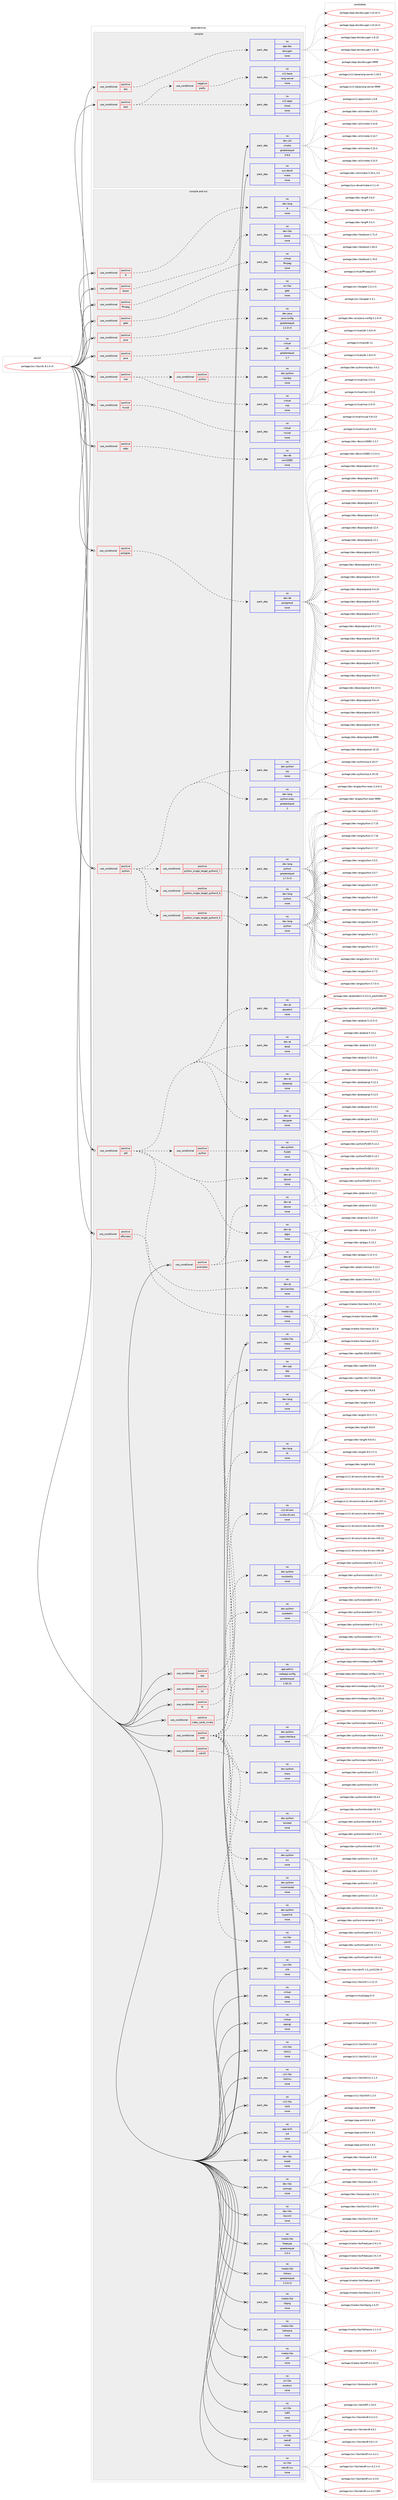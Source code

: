digraph prolog {

# *************
# Graph options
# *************

newrank=true;
concentrate=true;
compound=true;
graph [rankdir=LR,fontname=Helvetica,fontsize=10,ranksep=1.5];#, ranksep=2.5, nodesep=0.2];
edge  [arrowhead=vee];
node  [fontname=Helvetica,fontsize=10];

# **********
# The ebuild
# **********

subgraph cluster_leftcol {
color=gray;
rank=same;
label=<<i>ebuild</i>>;
id [label="portage://sci-libs/vtk-8.1.0-r3", color=red, width=4, href="../sci-libs/vtk-8.1.0-r3.svg"];
}

# ****************
# The dependencies
# ****************

subgraph cluster_midcol {
color=gray;
label=<<i>dependencies</i>>;
subgraph cluster_compile {
fillcolor="#eeeeee";
style=filled;
label=<<i>compile</i>>;
subgraph cond97537 {
dependency393851 [label=<<TABLE BORDER="0" CELLBORDER="1" CELLSPACING="0" CELLPADDING="4"><TR><TD ROWSPAN="3" CELLPADDING="10">use_conditional</TD></TR><TR><TD>positive</TD></TR><TR><TD>doc</TD></TR></TABLE>>, shape=none, color=red];
subgraph pack289620 {
dependency393852 [label=<<TABLE BORDER="0" CELLBORDER="1" CELLSPACING="0" CELLPADDING="4" WIDTH="220"><TR><TD ROWSPAN="6" CELLPADDING="30">pack_dep</TD></TR><TR><TD WIDTH="110">no</TD></TR><TR><TD>app-doc</TD></TR><TR><TD>doxygen</TD></TR><TR><TD>none</TD></TR><TR><TD></TD></TR></TABLE>>, shape=none, color=blue];
}
dependency393851:e -> dependency393852:w [weight=20,style="dashed",arrowhead="vee"];
}
id:e -> dependency393851:w [weight=20,style="solid",arrowhead="vee"];
subgraph cond97538 {
dependency393853 [label=<<TABLE BORDER="0" CELLBORDER="1" CELLSPACING="0" CELLPADDING="4"><TR><TD ROWSPAN="3" CELLPADDING="10">use_conditional</TD></TR><TR><TD>positive</TD></TR><TR><TD>test</TD></TR></TABLE>>, shape=none, color=red];
subgraph cond97539 {
dependency393854 [label=<<TABLE BORDER="0" CELLBORDER="1" CELLSPACING="0" CELLPADDING="4"><TR><TD ROWSPAN="3" CELLPADDING="10">use_conditional</TD></TR><TR><TD>negative</TD></TR><TR><TD>prefix</TD></TR></TABLE>>, shape=none, color=red];
subgraph pack289621 {
dependency393855 [label=<<TABLE BORDER="0" CELLBORDER="1" CELLSPACING="0" CELLPADDING="4" WIDTH="220"><TR><TD ROWSPAN="6" CELLPADDING="30">pack_dep</TD></TR><TR><TD WIDTH="110">no</TD></TR><TR><TD>x11-base</TD></TR><TR><TD>xorg-server</TD></TR><TR><TD>none</TD></TR><TR><TD></TD></TR></TABLE>>, shape=none, color=blue];
}
dependency393854:e -> dependency393855:w [weight=20,style="dashed",arrowhead="vee"];
}
dependency393853:e -> dependency393854:w [weight=20,style="dashed",arrowhead="vee"];
subgraph pack289622 {
dependency393856 [label=<<TABLE BORDER="0" CELLBORDER="1" CELLSPACING="0" CELLPADDING="4" WIDTH="220"><TR><TD ROWSPAN="6" CELLPADDING="30">pack_dep</TD></TR><TR><TD WIDTH="110">no</TD></TR><TR><TD>x11-apps</TD></TR><TR><TD>xhost</TD></TR><TR><TD>none</TD></TR><TR><TD></TD></TR></TABLE>>, shape=none, color=blue];
}
dependency393853:e -> dependency393856:w [weight=20,style="dashed",arrowhead="vee"];
}
id:e -> dependency393853:w [weight=20,style="solid",arrowhead="vee"];
subgraph pack289623 {
dependency393857 [label=<<TABLE BORDER="0" CELLBORDER="1" CELLSPACING="0" CELLPADDING="4" WIDTH="220"><TR><TD ROWSPAN="6" CELLPADDING="30">pack_dep</TD></TR><TR><TD WIDTH="110">no</TD></TR><TR><TD>dev-util</TD></TR><TR><TD>cmake</TD></TR><TR><TD>greaterequal</TD></TR><TR><TD>3.9.6</TD></TR></TABLE>>, shape=none, color=blue];
}
id:e -> dependency393857:w [weight=20,style="solid",arrowhead="vee"];
subgraph pack289624 {
dependency393858 [label=<<TABLE BORDER="0" CELLBORDER="1" CELLSPACING="0" CELLPADDING="4" WIDTH="220"><TR><TD ROWSPAN="6" CELLPADDING="30">pack_dep</TD></TR><TR><TD WIDTH="110">no</TD></TR><TR><TD>sys-devel</TD></TR><TR><TD>make</TD></TR><TR><TD>none</TD></TR><TR><TD></TD></TR></TABLE>>, shape=none, color=blue];
}
id:e -> dependency393858:w [weight=20,style="solid",arrowhead="vee"];
}
subgraph cluster_compileandrun {
fillcolor="#eeeeee";
style=filled;
label=<<i>compile and run</i>>;
subgraph cond97540 {
dependency393859 [label=<<TABLE BORDER="0" CELLBORDER="1" CELLSPACING="0" CELLPADDING="4"><TR><TD ROWSPAN="3" CELLPADDING="10">use_conditional</TD></TR><TR><TD>positive</TD></TR><TR><TD>R</TD></TR></TABLE>>, shape=none, color=red];
subgraph pack289625 {
dependency393860 [label=<<TABLE BORDER="0" CELLBORDER="1" CELLSPACING="0" CELLPADDING="4" WIDTH="220"><TR><TD ROWSPAN="6" CELLPADDING="30">pack_dep</TD></TR><TR><TD WIDTH="110">no</TD></TR><TR><TD>dev-lang</TD></TR><TR><TD>R</TD></TR><TR><TD>none</TD></TR><TR><TD></TD></TR></TABLE>>, shape=none, color=blue];
}
dependency393859:e -> dependency393860:w [weight=20,style="dashed",arrowhead="vee"];
}
id:e -> dependency393859:w [weight=20,style="solid",arrowhead="odotvee"];
subgraph cond97541 {
dependency393861 [label=<<TABLE BORDER="0" CELLBORDER="1" CELLSPACING="0" CELLPADDING="4"><TR><TD ROWSPAN="3" CELLPADDING="10">use_conditional</TD></TR><TR><TD>positive</TD></TR><TR><TD>boost</TD></TR></TABLE>>, shape=none, color=red];
subgraph pack289626 {
dependency393862 [label=<<TABLE BORDER="0" CELLBORDER="1" CELLSPACING="0" CELLPADDING="4" WIDTH="220"><TR><TD ROWSPAN="6" CELLPADDING="30">pack_dep</TD></TR><TR><TD WIDTH="110">no</TD></TR><TR><TD>dev-libs</TD></TR><TR><TD>boost</TD></TR><TR><TD>none</TD></TR><TR><TD></TD></TR></TABLE>>, shape=none, color=blue];
}
dependency393861:e -> dependency393862:w [weight=20,style="dashed",arrowhead="vee"];
}
id:e -> dependency393861:w [weight=20,style="solid",arrowhead="odotvee"];
subgraph cond97542 {
dependency393863 [label=<<TABLE BORDER="0" CELLBORDER="1" CELLSPACING="0" CELLPADDING="4"><TR><TD ROWSPAN="3" CELLPADDING="10">use_conditional</TD></TR><TR><TD>positive</TD></TR><TR><TD>examples</TD></TR></TABLE>>, shape=none, color=red];
subgraph pack289627 {
dependency393864 [label=<<TABLE BORDER="0" CELLBORDER="1" CELLSPACING="0" CELLPADDING="4" WIDTH="220"><TR><TD ROWSPAN="6" CELLPADDING="30">pack_dep</TD></TR><TR><TD WIDTH="110">no</TD></TR><TR><TD>dev-qt</TD></TR><TR><TD>qtcore</TD></TR><TR><TD>none</TD></TR><TR><TD></TD></TR></TABLE>>, shape=none, color=blue];
}
dependency393863:e -> dependency393864:w [weight=20,style="dashed",arrowhead="vee"];
subgraph pack289628 {
dependency393865 [label=<<TABLE BORDER="0" CELLBORDER="1" CELLSPACING="0" CELLPADDING="4" WIDTH="220"><TR><TD ROWSPAN="6" CELLPADDING="30">pack_dep</TD></TR><TR><TD WIDTH="110">no</TD></TR><TR><TD>dev-qt</TD></TR><TR><TD>qtgui</TD></TR><TR><TD>none</TD></TR><TR><TD></TD></TR></TABLE>>, shape=none, color=blue];
}
dependency393863:e -> dependency393865:w [weight=20,style="dashed",arrowhead="vee"];
}
id:e -> dependency393863:w [weight=20,style="solid",arrowhead="odotvee"];
subgraph cond97543 {
dependency393866 [label=<<TABLE BORDER="0" CELLBORDER="1" CELLSPACING="0" CELLPADDING="4"><TR><TD ROWSPAN="3" CELLPADDING="10">use_conditional</TD></TR><TR><TD>positive</TD></TR><TR><TD>ffmpeg</TD></TR></TABLE>>, shape=none, color=red];
subgraph pack289629 {
dependency393867 [label=<<TABLE BORDER="0" CELLBORDER="1" CELLSPACING="0" CELLPADDING="4" WIDTH="220"><TR><TD ROWSPAN="6" CELLPADDING="30">pack_dep</TD></TR><TR><TD WIDTH="110">no</TD></TR><TR><TD>virtual</TD></TR><TR><TD>ffmpeg</TD></TR><TR><TD>none</TD></TR><TR><TD></TD></TR></TABLE>>, shape=none, color=blue];
}
dependency393866:e -> dependency393867:w [weight=20,style="dashed",arrowhead="vee"];
}
id:e -> dependency393866:w [weight=20,style="solid",arrowhead="odotvee"];
subgraph cond97544 {
dependency393868 [label=<<TABLE BORDER="0" CELLBORDER="1" CELLSPACING="0" CELLPADDING="4"><TR><TD ROWSPAN="3" CELLPADDING="10">use_conditional</TD></TR><TR><TD>positive</TD></TR><TR><TD>gdal</TD></TR></TABLE>>, shape=none, color=red];
subgraph pack289630 {
dependency393869 [label=<<TABLE BORDER="0" CELLBORDER="1" CELLSPACING="0" CELLPADDING="4" WIDTH="220"><TR><TD ROWSPAN="6" CELLPADDING="30">pack_dep</TD></TR><TR><TD WIDTH="110">no</TD></TR><TR><TD>sci-libs</TD></TR><TR><TD>gdal</TD></TR><TR><TD>none</TD></TR><TR><TD></TD></TR></TABLE>>, shape=none, color=blue];
}
dependency393868:e -> dependency393869:w [weight=20,style="dashed",arrowhead="vee"];
}
id:e -> dependency393868:w [weight=20,style="solid",arrowhead="odotvee"];
subgraph cond97545 {
dependency393870 [label=<<TABLE BORDER="0" CELLBORDER="1" CELLSPACING="0" CELLPADDING="4"><TR><TD ROWSPAN="3" CELLPADDING="10">use_conditional</TD></TR><TR><TD>positive</TD></TR><TR><TD>java</TD></TR></TABLE>>, shape=none, color=red];
subgraph pack289631 {
dependency393871 [label=<<TABLE BORDER="0" CELLBORDER="1" CELLSPACING="0" CELLPADDING="4" WIDTH="220"><TR><TD ROWSPAN="6" CELLPADDING="30">pack_dep</TD></TR><TR><TD WIDTH="110">no</TD></TR><TR><TD>dev-java</TD></TR><TR><TD>java-config</TD></TR><TR><TD>greaterequal</TD></TR><TR><TD>2.2.0-r3</TD></TR></TABLE>>, shape=none, color=blue];
}
dependency393870:e -> dependency393871:w [weight=20,style="dashed",arrowhead="vee"];
}
id:e -> dependency393870:w [weight=20,style="solid",arrowhead="odotvee"];
subgraph cond97546 {
dependency393872 [label=<<TABLE BORDER="0" CELLBORDER="1" CELLSPACING="0" CELLPADDING="4"><TR><TD ROWSPAN="3" CELLPADDING="10">use_conditional</TD></TR><TR><TD>positive</TD></TR><TR><TD>java</TD></TR></TABLE>>, shape=none, color=red];
subgraph pack289632 {
dependency393873 [label=<<TABLE BORDER="0" CELLBORDER="1" CELLSPACING="0" CELLPADDING="4" WIDTH="220"><TR><TD ROWSPAN="6" CELLPADDING="30">pack_dep</TD></TR><TR><TD WIDTH="110">no</TD></TR><TR><TD>virtual</TD></TR><TR><TD>jdk</TD></TR><TR><TD>greaterequal</TD></TR><TR><TD>1.7</TD></TR></TABLE>>, shape=none, color=blue];
}
dependency393872:e -> dependency393873:w [weight=20,style="dashed",arrowhead="vee"];
}
id:e -> dependency393872:w [weight=20,style="solid",arrowhead="odotvee"];
subgraph cond97547 {
dependency393874 [label=<<TABLE BORDER="0" CELLBORDER="1" CELLSPACING="0" CELLPADDING="4"><TR><TD ROWSPAN="3" CELLPADDING="10">use_conditional</TD></TR><TR><TD>positive</TD></TR><TR><TD>mpi</TD></TR></TABLE>>, shape=none, color=red];
subgraph pack289633 {
dependency393875 [label=<<TABLE BORDER="0" CELLBORDER="1" CELLSPACING="0" CELLPADDING="4" WIDTH="220"><TR><TD ROWSPAN="6" CELLPADDING="30">pack_dep</TD></TR><TR><TD WIDTH="110">no</TD></TR><TR><TD>virtual</TD></TR><TR><TD>mpi</TD></TR><TR><TD>none</TD></TR><TR><TD></TD></TR></TABLE>>, shape=none, color=blue];
}
dependency393874:e -> dependency393875:w [weight=20,style="dashed",arrowhead="vee"];
subgraph cond97548 {
dependency393876 [label=<<TABLE BORDER="0" CELLBORDER="1" CELLSPACING="0" CELLPADDING="4"><TR><TD ROWSPAN="3" CELLPADDING="10">use_conditional</TD></TR><TR><TD>positive</TD></TR><TR><TD>python</TD></TR></TABLE>>, shape=none, color=red];
subgraph pack289634 {
dependency393877 [label=<<TABLE BORDER="0" CELLBORDER="1" CELLSPACING="0" CELLPADDING="4" WIDTH="220"><TR><TD ROWSPAN="6" CELLPADDING="30">pack_dep</TD></TR><TR><TD WIDTH="110">no</TD></TR><TR><TD>dev-python</TD></TR><TR><TD>mpi4py</TD></TR><TR><TD>none</TD></TR><TR><TD></TD></TR></TABLE>>, shape=none, color=blue];
}
dependency393876:e -> dependency393877:w [weight=20,style="dashed",arrowhead="vee"];
}
dependency393874:e -> dependency393876:w [weight=20,style="dashed",arrowhead="vee"];
}
id:e -> dependency393874:w [weight=20,style="solid",arrowhead="odotvee"];
subgraph cond97549 {
dependency393878 [label=<<TABLE BORDER="0" CELLBORDER="1" CELLSPACING="0" CELLPADDING="4"><TR><TD ROWSPAN="3" CELLPADDING="10">use_conditional</TD></TR><TR><TD>positive</TD></TR><TR><TD>mysql</TD></TR></TABLE>>, shape=none, color=red];
subgraph pack289635 {
dependency393879 [label=<<TABLE BORDER="0" CELLBORDER="1" CELLSPACING="0" CELLPADDING="4" WIDTH="220"><TR><TD ROWSPAN="6" CELLPADDING="30">pack_dep</TD></TR><TR><TD WIDTH="110">no</TD></TR><TR><TD>virtual</TD></TR><TR><TD>mysql</TD></TR><TR><TD>none</TD></TR><TR><TD></TD></TR></TABLE>>, shape=none, color=blue];
}
dependency393878:e -> dependency393879:w [weight=20,style="dashed",arrowhead="vee"];
}
id:e -> dependency393878:w [weight=20,style="solid",arrowhead="odotvee"];
subgraph cond97550 {
dependency393880 [label=<<TABLE BORDER="0" CELLBORDER="1" CELLSPACING="0" CELLPADDING="4"><TR><TD ROWSPAN="3" CELLPADDING="10">use_conditional</TD></TR><TR><TD>positive</TD></TR><TR><TD>odbc</TD></TR></TABLE>>, shape=none, color=red];
subgraph pack289636 {
dependency393881 [label=<<TABLE BORDER="0" CELLBORDER="1" CELLSPACING="0" CELLPADDING="4" WIDTH="220"><TR><TD ROWSPAN="6" CELLPADDING="30">pack_dep</TD></TR><TR><TD WIDTH="110">no</TD></TR><TR><TD>dev-db</TD></TR><TR><TD>unixODBC</TD></TR><TR><TD>none</TD></TR><TR><TD></TD></TR></TABLE>>, shape=none, color=blue];
}
dependency393880:e -> dependency393881:w [weight=20,style="dashed",arrowhead="vee"];
}
id:e -> dependency393880:w [weight=20,style="solid",arrowhead="odotvee"];
subgraph cond97551 {
dependency393882 [label=<<TABLE BORDER="0" CELLBORDER="1" CELLSPACING="0" CELLPADDING="4"><TR><TD ROWSPAN="3" CELLPADDING="10">use_conditional</TD></TR><TR><TD>positive</TD></TR><TR><TD>offscreen</TD></TR></TABLE>>, shape=none, color=red];
subgraph pack289637 {
dependency393883 [label=<<TABLE BORDER="0" CELLBORDER="1" CELLSPACING="0" CELLPADDING="4" WIDTH="220"><TR><TD ROWSPAN="6" CELLPADDING="30">pack_dep</TD></TR><TR><TD WIDTH="110">no</TD></TR><TR><TD>media-libs</TD></TR><TR><TD>mesa</TD></TR><TR><TD>none</TD></TR><TR><TD></TD></TR></TABLE>>, shape=none, color=blue];
}
dependency393882:e -> dependency393883:w [weight=20,style="dashed",arrowhead="vee"];
}
id:e -> dependency393882:w [weight=20,style="solid",arrowhead="odotvee"];
subgraph cond97552 {
dependency393884 [label=<<TABLE BORDER="0" CELLBORDER="1" CELLSPACING="0" CELLPADDING="4"><TR><TD ROWSPAN="3" CELLPADDING="10">use_conditional</TD></TR><TR><TD>positive</TD></TR><TR><TD>postgres</TD></TR></TABLE>>, shape=none, color=red];
subgraph pack289638 {
dependency393885 [label=<<TABLE BORDER="0" CELLBORDER="1" CELLSPACING="0" CELLPADDING="4" WIDTH="220"><TR><TD ROWSPAN="6" CELLPADDING="30">pack_dep</TD></TR><TR><TD WIDTH="110">no</TD></TR><TR><TD>dev-db</TD></TR><TR><TD>postgresql</TD></TR><TR><TD>none</TD></TR><TR><TD></TD></TR></TABLE>>, shape=none, color=blue];
}
dependency393884:e -> dependency393885:w [weight=20,style="dashed",arrowhead="vee"];
}
id:e -> dependency393884:w [weight=20,style="solid",arrowhead="odotvee"];
subgraph cond97553 {
dependency393886 [label=<<TABLE BORDER="0" CELLBORDER="1" CELLSPACING="0" CELLPADDING="4"><TR><TD ROWSPAN="3" CELLPADDING="10">use_conditional</TD></TR><TR><TD>positive</TD></TR><TR><TD>python</TD></TR></TABLE>>, shape=none, color=red];
subgraph cond97554 {
dependency393887 [label=<<TABLE BORDER="0" CELLBORDER="1" CELLSPACING="0" CELLPADDING="4"><TR><TD ROWSPAN="3" CELLPADDING="10">use_conditional</TD></TR><TR><TD>positive</TD></TR><TR><TD>python_single_target_python2_7</TD></TR></TABLE>>, shape=none, color=red];
subgraph pack289639 {
dependency393888 [label=<<TABLE BORDER="0" CELLBORDER="1" CELLSPACING="0" CELLPADDING="4" WIDTH="220"><TR><TD ROWSPAN="6" CELLPADDING="30">pack_dep</TD></TR><TR><TD WIDTH="110">no</TD></TR><TR><TD>dev-lang</TD></TR><TR><TD>python</TD></TR><TR><TD>greaterequal</TD></TR><TR><TD>2.7.5-r2</TD></TR></TABLE>>, shape=none, color=blue];
}
dependency393887:e -> dependency393888:w [weight=20,style="dashed",arrowhead="vee"];
}
dependency393886:e -> dependency393887:w [weight=20,style="dashed",arrowhead="vee"];
subgraph cond97555 {
dependency393889 [label=<<TABLE BORDER="0" CELLBORDER="1" CELLSPACING="0" CELLPADDING="4"><TR><TD ROWSPAN="3" CELLPADDING="10">use_conditional</TD></TR><TR><TD>positive</TD></TR><TR><TD>python_single_target_python3_5</TD></TR></TABLE>>, shape=none, color=red];
subgraph pack289640 {
dependency393890 [label=<<TABLE BORDER="0" CELLBORDER="1" CELLSPACING="0" CELLPADDING="4" WIDTH="220"><TR><TD ROWSPAN="6" CELLPADDING="30">pack_dep</TD></TR><TR><TD WIDTH="110">no</TD></TR><TR><TD>dev-lang</TD></TR><TR><TD>python</TD></TR><TR><TD>none</TD></TR><TR><TD></TD></TR></TABLE>>, shape=none, color=blue];
}
dependency393889:e -> dependency393890:w [weight=20,style="dashed",arrowhead="vee"];
}
dependency393886:e -> dependency393889:w [weight=20,style="dashed",arrowhead="vee"];
subgraph cond97556 {
dependency393891 [label=<<TABLE BORDER="0" CELLBORDER="1" CELLSPACING="0" CELLPADDING="4"><TR><TD ROWSPAN="3" CELLPADDING="10">use_conditional</TD></TR><TR><TD>positive</TD></TR><TR><TD>python_single_target_python3_6</TD></TR></TABLE>>, shape=none, color=red];
subgraph pack289641 {
dependency393892 [label=<<TABLE BORDER="0" CELLBORDER="1" CELLSPACING="0" CELLPADDING="4" WIDTH="220"><TR><TD ROWSPAN="6" CELLPADDING="30">pack_dep</TD></TR><TR><TD WIDTH="110">no</TD></TR><TR><TD>dev-lang</TD></TR><TR><TD>python</TD></TR><TR><TD>none</TD></TR><TR><TD></TD></TR></TABLE>>, shape=none, color=blue];
}
dependency393891:e -> dependency393892:w [weight=20,style="dashed",arrowhead="vee"];
}
dependency393886:e -> dependency393891:w [weight=20,style="dashed",arrowhead="vee"];
subgraph pack289642 {
dependency393893 [label=<<TABLE BORDER="0" CELLBORDER="1" CELLSPACING="0" CELLPADDING="4" WIDTH="220"><TR><TD ROWSPAN="6" CELLPADDING="30">pack_dep</TD></TR><TR><TD WIDTH="110">no</TD></TR><TR><TD>dev-lang</TD></TR><TR><TD>python-exec</TD></TR><TR><TD>greaterequal</TD></TR><TR><TD>2</TD></TR></TABLE>>, shape=none, color=blue];
}
dependency393886:e -> dependency393893:w [weight=20,style="dashed",arrowhead="vee"];
subgraph pack289643 {
dependency393894 [label=<<TABLE BORDER="0" CELLBORDER="1" CELLSPACING="0" CELLPADDING="4" WIDTH="220"><TR><TD ROWSPAN="6" CELLPADDING="30">pack_dep</TD></TR><TR><TD WIDTH="110">no</TD></TR><TR><TD>dev-python</TD></TR><TR><TD>sip</TD></TR><TR><TD>none</TD></TR><TR><TD></TD></TR></TABLE>>, shape=none, color=blue];
}
dependency393886:e -> dependency393894:w [weight=20,style="dashed",arrowhead="vee"];
}
id:e -> dependency393886:w [weight=20,style="solid",arrowhead="odotvee"];
subgraph cond97557 {
dependency393895 [label=<<TABLE BORDER="0" CELLBORDER="1" CELLSPACING="0" CELLPADDING="4"><TR><TD ROWSPAN="3" CELLPADDING="10">use_conditional</TD></TR><TR><TD>positive</TD></TR><TR><TD>qt5</TD></TR></TABLE>>, shape=none, color=red];
subgraph pack289644 {
dependency393896 [label=<<TABLE BORDER="0" CELLBORDER="1" CELLSPACING="0" CELLPADDING="4" WIDTH="220"><TR><TD ROWSPAN="6" CELLPADDING="30">pack_dep</TD></TR><TR><TD WIDTH="110">no</TD></TR><TR><TD>dev-qt</TD></TR><TR><TD>designer</TD></TR><TR><TD>none</TD></TR><TR><TD></TD></TR></TABLE>>, shape=none, color=blue];
}
dependency393895:e -> dependency393896:w [weight=20,style="dashed",arrowhead="vee"];
subgraph pack289645 {
dependency393897 [label=<<TABLE BORDER="0" CELLBORDER="1" CELLSPACING="0" CELLPADDING="4" WIDTH="220"><TR><TD ROWSPAN="6" CELLPADDING="30">pack_dep</TD></TR><TR><TD WIDTH="110">no</TD></TR><TR><TD>dev-qt</TD></TR><TR><TD>qtcore</TD></TR><TR><TD>none</TD></TR><TR><TD></TD></TR></TABLE>>, shape=none, color=blue];
}
dependency393895:e -> dependency393897:w [weight=20,style="dashed",arrowhead="vee"];
subgraph pack289646 {
dependency393898 [label=<<TABLE BORDER="0" CELLBORDER="1" CELLSPACING="0" CELLPADDING="4" WIDTH="220"><TR><TD ROWSPAN="6" CELLPADDING="30">pack_dep</TD></TR><TR><TD WIDTH="110">no</TD></TR><TR><TD>dev-qt</TD></TR><TR><TD>qtgui</TD></TR><TR><TD>none</TD></TR><TR><TD></TD></TR></TABLE>>, shape=none, color=blue];
}
dependency393895:e -> dependency393898:w [weight=20,style="dashed",arrowhead="vee"];
subgraph pack289647 {
dependency393899 [label=<<TABLE BORDER="0" CELLBORDER="1" CELLSPACING="0" CELLPADDING="4" WIDTH="220"><TR><TD ROWSPAN="6" CELLPADDING="30">pack_dep</TD></TR><TR><TD WIDTH="110">no</TD></TR><TR><TD>dev-qt</TD></TR><TR><TD>qtopengl</TD></TR><TR><TD>none</TD></TR><TR><TD></TD></TR></TABLE>>, shape=none, color=blue];
}
dependency393895:e -> dependency393899:w [weight=20,style="dashed",arrowhead="vee"];
subgraph pack289648 {
dependency393900 [label=<<TABLE BORDER="0" CELLBORDER="1" CELLSPACING="0" CELLPADDING="4" WIDTH="220"><TR><TD ROWSPAN="6" CELLPADDING="30">pack_dep</TD></TR><TR><TD WIDTH="110">no</TD></TR><TR><TD>dev-qt</TD></TR><TR><TD>qtsql</TD></TR><TR><TD>none</TD></TR><TR><TD></TD></TR></TABLE>>, shape=none, color=blue];
}
dependency393895:e -> dependency393900:w [weight=20,style="dashed",arrowhead="vee"];
subgraph pack289649 {
dependency393901 [label=<<TABLE BORDER="0" CELLBORDER="1" CELLSPACING="0" CELLPADDING="4" WIDTH="220"><TR><TD ROWSPAN="6" CELLPADDING="30">pack_dep</TD></TR><TR><TD WIDTH="110">no</TD></TR><TR><TD>dev-qt</TD></TR><TR><TD>qtwebkit</TD></TR><TR><TD>none</TD></TR><TR><TD></TD></TR></TABLE>>, shape=none, color=blue];
}
dependency393895:e -> dependency393901:w [weight=20,style="dashed",arrowhead="vee"];
subgraph pack289650 {
dependency393902 [label=<<TABLE BORDER="0" CELLBORDER="1" CELLSPACING="0" CELLPADDING="4" WIDTH="220"><TR><TD ROWSPAN="6" CELLPADDING="30">pack_dep</TD></TR><TR><TD WIDTH="110">no</TD></TR><TR><TD>dev-qt</TD></TR><TR><TD>qtx11extras</TD></TR><TR><TD>none</TD></TR><TR><TD></TD></TR></TABLE>>, shape=none, color=blue];
}
dependency393895:e -> dependency393902:w [weight=20,style="dashed",arrowhead="vee"];
subgraph cond97558 {
dependency393903 [label=<<TABLE BORDER="0" CELLBORDER="1" CELLSPACING="0" CELLPADDING="4"><TR><TD ROWSPAN="3" CELLPADDING="10">use_conditional</TD></TR><TR><TD>positive</TD></TR><TR><TD>python</TD></TR></TABLE>>, shape=none, color=red];
subgraph pack289651 {
dependency393904 [label=<<TABLE BORDER="0" CELLBORDER="1" CELLSPACING="0" CELLPADDING="4" WIDTH="220"><TR><TD ROWSPAN="6" CELLPADDING="30">pack_dep</TD></TR><TR><TD WIDTH="110">no</TD></TR><TR><TD>dev-python</TD></TR><TR><TD>PyQt5</TD></TR><TR><TD>none</TD></TR><TR><TD></TD></TR></TABLE>>, shape=none, color=blue];
}
dependency393903:e -> dependency393904:w [weight=20,style="dashed",arrowhead="vee"];
}
dependency393895:e -> dependency393903:w [weight=20,style="dashed",arrowhead="vee"];
}
id:e -> dependency393895:w [weight=20,style="solid",arrowhead="odotvee"];
subgraph cond97559 {
dependency393905 [label=<<TABLE BORDER="0" CELLBORDER="1" CELLSPACING="0" CELLPADDING="4"><TR><TD ROWSPAN="3" CELLPADDING="10">use_conditional</TD></TR><TR><TD>positive</TD></TR><TR><TD>tbb</TD></TR></TABLE>>, shape=none, color=red];
subgraph pack289652 {
dependency393906 [label=<<TABLE BORDER="0" CELLBORDER="1" CELLSPACING="0" CELLPADDING="4" WIDTH="220"><TR><TD ROWSPAN="6" CELLPADDING="30">pack_dep</TD></TR><TR><TD WIDTH="110">no</TD></TR><TR><TD>dev-cpp</TD></TR><TR><TD>tbb</TD></TR><TR><TD>none</TD></TR><TR><TD></TD></TR></TABLE>>, shape=none, color=blue];
}
dependency393905:e -> dependency393906:w [weight=20,style="dashed",arrowhead="vee"];
}
id:e -> dependency393905:w [weight=20,style="solid",arrowhead="odotvee"];
subgraph cond97560 {
dependency393907 [label=<<TABLE BORDER="0" CELLBORDER="1" CELLSPACING="0" CELLPADDING="4"><TR><TD ROWSPAN="3" CELLPADDING="10">use_conditional</TD></TR><TR><TD>positive</TD></TR><TR><TD>tcl</TD></TR></TABLE>>, shape=none, color=red];
subgraph pack289653 {
dependency393908 [label=<<TABLE BORDER="0" CELLBORDER="1" CELLSPACING="0" CELLPADDING="4" WIDTH="220"><TR><TD ROWSPAN="6" CELLPADDING="30">pack_dep</TD></TR><TR><TD WIDTH="110">no</TD></TR><TR><TD>dev-lang</TD></TR><TR><TD>tcl</TD></TR><TR><TD>none</TD></TR><TR><TD></TD></TR></TABLE>>, shape=none, color=blue];
}
dependency393907:e -> dependency393908:w [weight=20,style="dashed",arrowhead="vee"];
}
id:e -> dependency393907:w [weight=20,style="solid",arrowhead="odotvee"];
subgraph cond97561 {
dependency393909 [label=<<TABLE BORDER="0" CELLBORDER="1" CELLSPACING="0" CELLPADDING="4"><TR><TD ROWSPAN="3" CELLPADDING="10">use_conditional</TD></TR><TR><TD>positive</TD></TR><TR><TD>tk</TD></TR></TABLE>>, shape=none, color=red];
subgraph pack289654 {
dependency393910 [label=<<TABLE BORDER="0" CELLBORDER="1" CELLSPACING="0" CELLPADDING="4" WIDTH="220"><TR><TD ROWSPAN="6" CELLPADDING="30">pack_dep</TD></TR><TR><TD WIDTH="110">no</TD></TR><TR><TD>dev-lang</TD></TR><TR><TD>tk</TD></TR><TR><TD>none</TD></TR><TR><TD></TD></TR></TABLE>>, shape=none, color=blue];
}
dependency393909:e -> dependency393910:w [weight=20,style="dashed",arrowhead="vee"];
}
id:e -> dependency393909:w [weight=20,style="solid",arrowhead="odotvee"];
subgraph cond97562 {
dependency393911 [label=<<TABLE BORDER="0" CELLBORDER="1" CELLSPACING="0" CELLPADDING="4"><TR><TD ROWSPAN="3" CELLPADDING="10">use_conditional</TD></TR><TR><TD>positive</TD></TR><TR><TD>video_cards_nvidia</TD></TR></TABLE>>, shape=none, color=red];
subgraph pack289655 {
dependency393912 [label=<<TABLE BORDER="0" CELLBORDER="1" CELLSPACING="0" CELLPADDING="4" WIDTH="220"><TR><TD ROWSPAN="6" CELLPADDING="30">pack_dep</TD></TR><TR><TD WIDTH="110">no</TD></TR><TR><TD>x11-drivers</TD></TR><TR><TD>nvidia-drivers</TD></TR><TR><TD>none</TD></TR><TR><TD></TD></TR></TABLE>>, shape=none, color=blue];
}
dependency393911:e -> dependency393912:w [weight=20,style="dashed",arrowhead="vee"];
}
id:e -> dependency393911:w [weight=20,style="solid",arrowhead="odotvee"];
subgraph cond97563 {
dependency393913 [label=<<TABLE BORDER="0" CELLBORDER="1" CELLSPACING="0" CELLPADDING="4"><TR><TD ROWSPAN="3" CELLPADDING="10">use_conditional</TD></TR><TR><TD>positive</TD></TR><TR><TD>web</TD></TR></TABLE>>, shape=none, color=red];
subgraph pack289656 {
dependency393914 [label=<<TABLE BORDER="0" CELLBORDER="1" CELLSPACING="0" CELLPADDING="4" WIDTH="220"><TR><TD ROWSPAN="6" CELLPADDING="30">pack_dep</TD></TR><TR><TD WIDTH="110">no</TD></TR><TR><TD>app-admin</TD></TR><TR><TD>webapp-config</TD></TR><TR><TD>greaterequal</TD></TR><TR><TD>1.50.15</TD></TR></TABLE>>, shape=none, color=blue];
}
dependency393913:e -> dependency393914:w [weight=20,style="dashed",arrowhead="vee"];
subgraph pack289657 {
dependency393915 [label=<<TABLE BORDER="0" CELLBORDER="1" CELLSPACING="0" CELLPADDING="4" WIDTH="220"><TR><TD ROWSPAN="6" CELLPADDING="30">pack_dep</TD></TR><TR><TD WIDTH="110">no</TD></TR><TR><TD>dev-python</TD></TR><TR><TD>autobahn</TD></TR><TR><TD>none</TD></TR><TR><TD></TD></TR></TABLE>>, shape=none, color=blue];
}
dependency393913:e -> dependency393915:w [weight=20,style="dashed",arrowhead="vee"];
subgraph pack289658 {
dependency393916 [label=<<TABLE BORDER="0" CELLBORDER="1" CELLSPACING="0" CELLPADDING="4" WIDTH="220"><TR><TD ROWSPAN="6" CELLPADDING="30">pack_dep</TD></TR><TR><TD WIDTH="110">no</TD></TR><TR><TD>dev-python</TD></TR><TR><TD>constantly</TD></TR><TR><TD>none</TD></TR><TR><TD></TD></TR></TABLE>>, shape=none, color=blue];
}
dependency393913:e -> dependency393916:w [weight=20,style="dashed",arrowhead="vee"];
subgraph pack289659 {
dependency393917 [label=<<TABLE BORDER="0" CELLBORDER="1" CELLSPACING="0" CELLPADDING="4" WIDTH="220"><TR><TD ROWSPAN="6" CELLPADDING="30">pack_dep</TD></TR><TR><TD WIDTH="110">no</TD></TR><TR><TD>dev-python</TD></TR><TR><TD>hyperlink</TD></TR><TR><TD>none</TD></TR><TR><TD></TD></TR></TABLE>>, shape=none, color=blue];
}
dependency393913:e -> dependency393917:w [weight=20,style="dashed",arrowhead="vee"];
subgraph pack289660 {
dependency393918 [label=<<TABLE BORDER="0" CELLBORDER="1" CELLSPACING="0" CELLPADDING="4" WIDTH="220"><TR><TD ROWSPAN="6" CELLPADDING="30">pack_dep</TD></TR><TR><TD WIDTH="110">no</TD></TR><TR><TD>dev-python</TD></TR><TR><TD>incremental</TD></TR><TR><TD>none</TD></TR><TR><TD></TD></TR></TABLE>>, shape=none, color=blue];
}
dependency393913:e -> dependency393918:w [weight=20,style="dashed",arrowhead="vee"];
subgraph pack289661 {
dependency393919 [label=<<TABLE BORDER="0" CELLBORDER="1" CELLSPACING="0" CELLPADDING="4" WIDTH="220"><TR><TD ROWSPAN="6" CELLPADDING="30">pack_dep</TD></TR><TR><TD WIDTH="110">no</TD></TR><TR><TD>dev-python</TD></TR><TR><TD>six</TD></TR><TR><TD>none</TD></TR><TR><TD></TD></TR></TABLE>>, shape=none, color=blue];
}
dependency393913:e -> dependency393919:w [weight=20,style="dashed",arrowhead="vee"];
subgraph pack289662 {
dependency393920 [label=<<TABLE BORDER="0" CELLBORDER="1" CELLSPACING="0" CELLPADDING="4" WIDTH="220"><TR><TD ROWSPAN="6" CELLPADDING="30">pack_dep</TD></TR><TR><TD WIDTH="110">no</TD></TR><TR><TD>dev-python</TD></TR><TR><TD>twisted</TD></TR><TR><TD>none</TD></TR><TR><TD></TD></TR></TABLE>>, shape=none, color=blue];
}
dependency393913:e -> dependency393920:w [weight=20,style="dashed",arrowhead="vee"];
subgraph pack289663 {
dependency393921 [label=<<TABLE BORDER="0" CELLBORDER="1" CELLSPACING="0" CELLPADDING="4" WIDTH="220"><TR><TD ROWSPAN="6" CELLPADDING="30">pack_dep</TD></TR><TR><TD WIDTH="110">no</TD></TR><TR><TD>dev-python</TD></TR><TR><TD>txaio</TD></TR><TR><TD>none</TD></TR><TR><TD></TD></TR></TABLE>>, shape=none, color=blue];
}
dependency393913:e -> dependency393921:w [weight=20,style="dashed",arrowhead="vee"];
subgraph pack289664 {
dependency393922 [label=<<TABLE BORDER="0" CELLBORDER="1" CELLSPACING="0" CELLPADDING="4" WIDTH="220"><TR><TD ROWSPAN="6" CELLPADDING="30">pack_dep</TD></TR><TR><TD WIDTH="110">no</TD></TR><TR><TD>dev-python</TD></TR><TR><TD>zope-interface</TD></TR><TR><TD>none</TD></TR><TR><TD></TD></TR></TABLE>>, shape=none, color=blue];
}
dependency393913:e -> dependency393922:w [weight=20,style="dashed",arrowhead="vee"];
}
id:e -> dependency393913:w [weight=20,style="solid",arrowhead="odotvee"];
subgraph cond97564 {
dependency393923 [label=<<TABLE BORDER="0" CELLBORDER="1" CELLSPACING="0" CELLPADDING="4"><TR><TD ROWSPAN="3" CELLPADDING="10">use_conditional</TD></TR><TR><TD>positive</TD></TR><TR><TD>xdmf2</TD></TR></TABLE>>, shape=none, color=red];
subgraph pack289665 {
dependency393924 [label=<<TABLE BORDER="0" CELLBORDER="1" CELLSPACING="0" CELLPADDING="4" WIDTH="220"><TR><TD ROWSPAN="6" CELLPADDING="30">pack_dep</TD></TR><TR><TD WIDTH="110">no</TD></TR><TR><TD>sci-libs</TD></TR><TR><TD>xdmf2</TD></TR><TR><TD>none</TD></TR><TR><TD></TD></TR></TABLE>>, shape=none, color=blue];
}
dependency393923:e -> dependency393924:w [weight=20,style="dashed",arrowhead="vee"];
}
id:e -> dependency393923:w [weight=20,style="solid",arrowhead="odotvee"];
subgraph pack289666 {
dependency393925 [label=<<TABLE BORDER="0" CELLBORDER="1" CELLSPACING="0" CELLPADDING="4" WIDTH="220"><TR><TD ROWSPAN="6" CELLPADDING="30">pack_dep</TD></TR><TR><TD WIDTH="110">no</TD></TR><TR><TD>app-arch</TD></TR><TR><TD>lz4</TD></TR><TR><TD>none</TD></TR><TR><TD></TD></TR></TABLE>>, shape=none, color=blue];
}
id:e -> dependency393925:w [weight=20,style="solid",arrowhead="odotvee"];
subgraph pack289667 {
dependency393926 [label=<<TABLE BORDER="0" CELLBORDER="1" CELLSPACING="0" CELLPADDING="4" WIDTH="220"><TR><TD ROWSPAN="6" CELLPADDING="30">pack_dep</TD></TR><TR><TD WIDTH="110">no</TD></TR><TR><TD>dev-libs</TD></TR><TR><TD>expat</TD></TR><TR><TD>none</TD></TR><TR><TD></TD></TR></TABLE>>, shape=none, color=blue];
}
id:e -> dependency393926:w [weight=20,style="solid",arrowhead="odotvee"];
subgraph pack289668 {
dependency393927 [label=<<TABLE BORDER="0" CELLBORDER="1" CELLSPACING="0" CELLPADDING="4" WIDTH="220"><TR><TD ROWSPAN="6" CELLPADDING="30">pack_dep</TD></TR><TR><TD WIDTH="110">no</TD></TR><TR><TD>dev-libs</TD></TR><TR><TD>jsoncpp</TD></TR><TR><TD>none</TD></TR><TR><TD></TD></TR></TABLE>>, shape=none, color=blue];
}
id:e -> dependency393927:w [weight=20,style="solid",arrowhead="odotvee"];
subgraph pack289669 {
dependency393928 [label=<<TABLE BORDER="0" CELLBORDER="1" CELLSPACING="0" CELLPADDING="4" WIDTH="220"><TR><TD ROWSPAN="6" CELLPADDING="30">pack_dep</TD></TR><TR><TD WIDTH="110">no</TD></TR><TR><TD>dev-libs</TD></TR><TR><TD>libxml2</TD></TR><TR><TD>none</TD></TR><TR><TD></TD></TR></TABLE>>, shape=none, color=blue];
}
id:e -> dependency393928:w [weight=20,style="solid",arrowhead="odotvee"];
subgraph pack289670 {
dependency393929 [label=<<TABLE BORDER="0" CELLBORDER="1" CELLSPACING="0" CELLPADDING="4" WIDTH="220"><TR><TD ROWSPAN="6" CELLPADDING="30">pack_dep</TD></TR><TR><TD WIDTH="110">no</TD></TR><TR><TD>media-libs</TD></TR><TR><TD>freetype</TD></TR><TR><TD>greaterequal</TD></TR><TR><TD>2.5.4</TD></TR></TABLE>>, shape=none, color=blue];
}
id:e -> dependency393929:w [weight=20,style="solid",arrowhead="odotvee"];
subgraph pack289671 {
dependency393930 [label=<<TABLE BORDER="0" CELLBORDER="1" CELLSPACING="0" CELLPADDING="4" WIDTH="220"><TR><TD ROWSPAN="6" CELLPADDING="30">pack_dep</TD></TR><TR><TD WIDTH="110">no</TD></TR><TR><TD>media-libs</TD></TR><TR><TD>libharu</TD></TR><TR><TD>greaterequal</TD></TR><TR><TD>2.3.0-r2</TD></TR></TABLE>>, shape=none, color=blue];
}
id:e -> dependency393930:w [weight=20,style="solid",arrowhead="odotvee"];
subgraph pack289672 {
dependency393931 [label=<<TABLE BORDER="0" CELLBORDER="1" CELLSPACING="0" CELLPADDING="4" WIDTH="220"><TR><TD ROWSPAN="6" CELLPADDING="30">pack_dep</TD></TR><TR><TD WIDTH="110">no</TD></TR><TR><TD>media-libs</TD></TR><TR><TD>libpng</TD></TR><TR><TD>none</TD></TR><TR><TD></TD></TR></TABLE>>, shape=none, color=blue];
}
id:e -> dependency393931:w [weight=20,style="solid",arrowhead="odotvee"];
subgraph pack289673 {
dependency393932 [label=<<TABLE BORDER="0" CELLBORDER="1" CELLSPACING="0" CELLPADDING="4" WIDTH="220"><TR><TD ROWSPAN="6" CELLPADDING="30">pack_dep</TD></TR><TR><TD WIDTH="110">no</TD></TR><TR><TD>media-libs</TD></TR><TR><TD>libtheora</TD></TR><TR><TD>none</TD></TR><TR><TD></TD></TR></TABLE>>, shape=none, color=blue];
}
id:e -> dependency393932:w [weight=20,style="solid",arrowhead="odotvee"];
subgraph pack289674 {
dependency393933 [label=<<TABLE BORDER="0" CELLBORDER="1" CELLSPACING="0" CELLPADDING="4" WIDTH="220"><TR><TD ROWSPAN="6" CELLPADDING="30">pack_dep</TD></TR><TR><TD WIDTH="110">no</TD></TR><TR><TD>media-libs</TD></TR><TR><TD>mesa</TD></TR><TR><TD>none</TD></TR><TR><TD></TD></TR></TABLE>>, shape=none, color=blue];
}
id:e -> dependency393933:w [weight=20,style="solid",arrowhead="odotvee"];
subgraph pack289675 {
dependency393934 [label=<<TABLE BORDER="0" CELLBORDER="1" CELLSPACING="0" CELLPADDING="4" WIDTH="220"><TR><TD ROWSPAN="6" CELLPADDING="30">pack_dep</TD></TR><TR><TD WIDTH="110">no</TD></TR><TR><TD>media-libs</TD></TR><TR><TD>tiff</TD></TR><TR><TD>none</TD></TR><TR><TD></TD></TR></TABLE>>, shape=none, color=blue];
}
id:e -> dependency393934:w [weight=20,style="solid",arrowhead="odotvee"];
subgraph pack289676 {
dependency393935 [label=<<TABLE BORDER="0" CELLBORDER="1" CELLSPACING="0" CELLPADDING="4" WIDTH="220"><TR><TD ROWSPAN="6" CELLPADDING="30">pack_dep</TD></TR><TR><TD WIDTH="110">no</TD></TR><TR><TD>sci-libs</TD></TR><TR><TD>exodusii</TD></TR><TR><TD>none</TD></TR><TR><TD></TD></TR></TABLE>>, shape=none, color=blue];
}
id:e -> dependency393935:w [weight=20,style="solid",arrowhead="odotvee"];
subgraph pack289677 {
dependency393936 [label=<<TABLE BORDER="0" CELLBORDER="1" CELLSPACING="0" CELLPADDING="4" WIDTH="220"><TR><TD ROWSPAN="6" CELLPADDING="30">pack_dep</TD></TR><TR><TD WIDTH="110">no</TD></TR><TR><TD>sci-libs</TD></TR><TR><TD>hdf5</TD></TR><TR><TD>none</TD></TR><TR><TD></TD></TR></TABLE>>, shape=none, color=blue];
}
id:e -> dependency393936:w [weight=20,style="solid",arrowhead="odotvee"];
subgraph pack289678 {
dependency393937 [label=<<TABLE BORDER="0" CELLBORDER="1" CELLSPACING="0" CELLPADDING="4" WIDTH="220"><TR><TD ROWSPAN="6" CELLPADDING="30">pack_dep</TD></TR><TR><TD WIDTH="110">no</TD></TR><TR><TD>sci-libs</TD></TR><TR><TD>netcdf</TD></TR><TR><TD>none</TD></TR><TR><TD></TD></TR></TABLE>>, shape=none, color=blue];
}
id:e -> dependency393937:w [weight=20,style="solid",arrowhead="odotvee"];
subgraph pack289679 {
dependency393938 [label=<<TABLE BORDER="0" CELLBORDER="1" CELLSPACING="0" CELLPADDING="4" WIDTH="220"><TR><TD ROWSPAN="6" CELLPADDING="30">pack_dep</TD></TR><TR><TD WIDTH="110">no</TD></TR><TR><TD>sci-libs</TD></TR><TR><TD>netcdf-cxx</TD></TR><TR><TD>none</TD></TR><TR><TD></TD></TR></TABLE>>, shape=none, color=blue];
}
id:e -> dependency393938:w [weight=20,style="solid",arrowhead="odotvee"];
subgraph pack289680 {
dependency393939 [label=<<TABLE BORDER="0" CELLBORDER="1" CELLSPACING="0" CELLPADDING="4" WIDTH="220"><TR><TD ROWSPAN="6" CELLPADDING="30">pack_dep</TD></TR><TR><TD WIDTH="110">no</TD></TR><TR><TD>sys-libs</TD></TR><TR><TD>zlib</TD></TR><TR><TD>none</TD></TR><TR><TD></TD></TR></TABLE>>, shape=none, color=blue];
}
id:e -> dependency393939:w [weight=20,style="solid",arrowhead="odotvee"];
subgraph pack289681 {
dependency393940 [label=<<TABLE BORDER="0" CELLBORDER="1" CELLSPACING="0" CELLPADDING="4" WIDTH="220"><TR><TD ROWSPAN="6" CELLPADDING="30">pack_dep</TD></TR><TR><TD WIDTH="110">no</TD></TR><TR><TD>virtual</TD></TR><TR><TD>jpeg</TD></TR><TR><TD>none</TD></TR><TR><TD></TD></TR></TABLE>>, shape=none, color=blue];
}
id:e -> dependency393940:w [weight=20,style="solid",arrowhead="odotvee"];
subgraph pack289682 {
dependency393941 [label=<<TABLE BORDER="0" CELLBORDER="1" CELLSPACING="0" CELLPADDING="4" WIDTH="220"><TR><TD ROWSPAN="6" CELLPADDING="30">pack_dep</TD></TR><TR><TD WIDTH="110">no</TD></TR><TR><TD>virtual</TD></TR><TR><TD>opengl</TD></TR><TR><TD>none</TD></TR><TR><TD></TD></TR></TABLE>>, shape=none, color=blue];
}
id:e -> dependency393941:w [weight=20,style="solid",arrowhead="odotvee"];
subgraph pack289683 {
dependency393942 [label=<<TABLE BORDER="0" CELLBORDER="1" CELLSPACING="0" CELLPADDING="4" WIDTH="220"><TR><TD ROWSPAN="6" CELLPADDING="30">pack_dep</TD></TR><TR><TD WIDTH="110">no</TD></TR><TR><TD>x11-libs</TD></TR><TR><TD>libX11</TD></TR><TR><TD>none</TD></TR><TR><TD></TD></TR></TABLE>>, shape=none, color=blue];
}
id:e -> dependency393942:w [weight=20,style="solid",arrowhead="odotvee"];
subgraph pack289684 {
dependency393943 [label=<<TABLE BORDER="0" CELLBORDER="1" CELLSPACING="0" CELLPADDING="4" WIDTH="220"><TR><TD ROWSPAN="6" CELLPADDING="30">pack_dep</TD></TR><TR><TD WIDTH="110">no</TD></TR><TR><TD>x11-libs</TD></TR><TR><TD>libXmu</TD></TR><TR><TD>none</TD></TR><TR><TD></TD></TR></TABLE>>, shape=none, color=blue];
}
id:e -> dependency393943:w [weight=20,style="solid",arrowhead="odotvee"];
subgraph pack289685 {
dependency393944 [label=<<TABLE BORDER="0" CELLBORDER="1" CELLSPACING="0" CELLPADDING="4" WIDTH="220"><TR><TD ROWSPAN="6" CELLPADDING="30">pack_dep</TD></TR><TR><TD WIDTH="110">no</TD></TR><TR><TD>x11-libs</TD></TR><TR><TD>libXt</TD></TR><TR><TD>none</TD></TR><TR><TD></TD></TR></TABLE>>, shape=none, color=blue];
}
id:e -> dependency393944:w [weight=20,style="solid",arrowhead="odotvee"];
}
subgraph cluster_run {
fillcolor="#eeeeee";
style=filled;
label=<<i>run</i>>;
}
}

# **************
# The candidates
# **************

subgraph cluster_choices {
rank=same;
color=gray;
label=<<i>candidates</i>>;

subgraph choice289620 {
color=black;
nodesep=1;
choiceportage97112112451001119947100111120121103101110454946564649524511449 [label="portage://app-doc/doxygen-1.8.14-r1", color=red, width=4,href="../app-doc/doxygen-1.8.14-r1.svg"];
choiceportage97112112451001119947100111120121103101110454946564649524511450 [label="portage://app-doc/doxygen-1.8.14-r2", color=red, width=4,href="../app-doc/doxygen-1.8.14-r2.svg"];
choiceportage9711211245100111994710011112012110310111045494656464953 [label="portage://app-doc/doxygen-1.8.15", color=red, width=4,href="../app-doc/doxygen-1.8.15.svg"];
choiceportage9711211245100111994710011112012110310111045494656464954 [label="portage://app-doc/doxygen-1.8.16", color=red, width=4,href="../app-doc/doxygen-1.8.16.svg"];
choiceportage971121124510011199471001111201211031011104557575757 [label="portage://app-doc/doxygen-9999", color=red, width=4,href="../app-doc/doxygen-9999.svg"];
dependency393852:e -> choiceportage97112112451001119947100111120121103101110454946564649524511449:w [style=dotted,weight="100"];
dependency393852:e -> choiceportage97112112451001119947100111120121103101110454946564649524511450:w [style=dotted,weight="100"];
dependency393852:e -> choiceportage9711211245100111994710011112012110310111045494656464953:w [style=dotted,weight="100"];
dependency393852:e -> choiceportage9711211245100111994710011112012110310111045494656464954:w [style=dotted,weight="100"];
dependency393852:e -> choiceportage971121124510011199471001111201211031011104557575757:w [style=dotted,weight="100"];
}
subgraph choice289621 {
color=black;
nodesep=1;
choiceportage1204949459897115101471201111141034511510111411810111445494650484653 [label="portage://x11-base/xorg-server-1.20.5", color=red, width=4,href="../x11-base/xorg-server-1.20.5.svg"];
choiceportage120494945989711510147120111114103451151011141181011144557575757 [label="portage://x11-base/xorg-server-9999", color=red, width=4,href="../x11-base/xorg-server-9999.svg"];
dependency393855:e -> choiceportage1204949459897115101471201111141034511510111411810111445494650484653:w [style=dotted,weight="100"];
dependency393855:e -> choiceportage120494945989711510147120111114103451151011141181011144557575757:w [style=dotted,weight="100"];
}
subgraph choice289622 {
color=black;
nodesep=1;
choiceportage1204949459711211211547120104111115116454946484656 [label="portage://x11-apps/xhost-1.0.8", color=red, width=4,href="../x11-apps/xhost-1.0.8.svg"];
dependency393856:e -> choiceportage1204949459711211211547120104111115116454946484656:w [style=dotted,weight="100"];
}
subgraph choice289623 {
color=black;
nodesep=1;
choiceportage1001011184511711610510847991099710710145514649514653 [label="portage://dev-util/cmake-3.13.5", color=red, width=4,href="../dev-util/cmake-3.13.5.svg"];
choiceportage1001011184511711610510847991099710710145514649524654 [label="portage://dev-util/cmake-3.14.6", color=red, width=4,href="../dev-util/cmake-3.14.6.svg"];
choiceportage1001011184511711610510847991099710710145514649524655 [label="portage://dev-util/cmake-3.14.7", color=red, width=4,href="../dev-util/cmake-3.14.7.svg"];
choiceportage1001011184511711610510847991099710710145514649534652 [label="portage://dev-util/cmake-3.15.4", color=red, width=4,href="../dev-util/cmake-3.15.4.svg"];
choiceportage1001011184511711610510847991099710710145514649534653 [label="portage://dev-util/cmake-3.15.5", color=red, width=4,href="../dev-util/cmake-3.15.5.svg"];
choiceportage1001011184511711610510847991099710710145514649544648951149951 [label="portage://dev-util/cmake-3.16.0_rc3", color=red, width=4,href="../dev-util/cmake-3.16.0_rc3.svg"];
dependency393857:e -> choiceportage1001011184511711610510847991099710710145514649514653:w [style=dotted,weight="100"];
dependency393857:e -> choiceportage1001011184511711610510847991099710710145514649524654:w [style=dotted,weight="100"];
dependency393857:e -> choiceportage1001011184511711610510847991099710710145514649524655:w [style=dotted,weight="100"];
dependency393857:e -> choiceportage1001011184511711610510847991099710710145514649534652:w [style=dotted,weight="100"];
dependency393857:e -> choiceportage1001011184511711610510847991099710710145514649534653:w [style=dotted,weight="100"];
dependency393857:e -> choiceportage1001011184511711610510847991099710710145514649544648951149951:w [style=dotted,weight="100"];
}
subgraph choice289624 {
color=black;
nodesep=1;
choiceportage1151211154510010111810110847109971071014552465046494511452 [label="portage://sys-devel/make-4.2.1-r4", color=red, width=4,href="../sys-devel/make-4.2.1-r4.svg"];
dependency393858:e -> choiceportage1151211154510010111810110847109971071014552465046494511452:w [style=dotted,weight="100"];
}
subgraph choice289625 {
color=black;
nodesep=1;
choiceportage10010111845108971101034782455146524649 [label="portage://dev-lang/R-3.4.1", color=red, width=4,href="../dev-lang/R-3.4.1.svg"];
choiceportage10010111845108971101034782455146534651 [label="portage://dev-lang/R-3.5.3", color=red, width=4,href="../dev-lang/R-3.5.3.svg"];
choiceportage10010111845108971101034782455146544648 [label="portage://dev-lang/R-3.6.0", color=red, width=4,href="../dev-lang/R-3.6.0.svg"];
dependency393860:e -> choiceportage10010111845108971101034782455146524649:w [style=dotted,weight="100"];
dependency393860:e -> choiceportage10010111845108971101034782455146534651:w [style=dotted,weight="100"];
dependency393860:e -> choiceportage10010111845108971101034782455146544648:w [style=dotted,weight="100"];
}
subgraph choice289626 {
color=black;
nodesep=1;
choiceportage1001011184510810598115479811111111511645494654534648 [label="portage://dev-libs/boost-1.65.0", color=red, width=4,href="../dev-libs/boost-1.65.0.svg"];
choiceportage1001011184510810598115479811111111511645494655484648 [label="portage://dev-libs/boost-1.70.0", color=red, width=4,href="../dev-libs/boost-1.70.0.svg"];
choiceportage1001011184510810598115479811111111511645494655494648 [label="portage://dev-libs/boost-1.71.0", color=red, width=4,href="../dev-libs/boost-1.71.0.svg"];
dependency393862:e -> choiceportage1001011184510810598115479811111111511645494654534648:w [style=dotted,weight="100"];
dependency393862:e -> choiceportage1001011184510810598115479811111111511645494655484648:w [style=dotted,weight="100"];
dependency393862:e -> choiceportage1001011184510810598115479811111111511645494655494648:w [style=dotted,weight="100"];
}
subgraph choice289627 {
color=black;
nodesep=1;
choiceportage10010111845113116471131169911111410145534649504651 [label="portage://dev-qt/qtcore-5.12.3", color=red, width=4,href="../dev-qt/qtcore-5.12.3.svg"];
choiceportage100101118451131164711311699111114101455346495046534511449 [label="portage://dev-qt/qtcore-5.12.5-r1", color=red, width=4,href="../dev-qt/qtcore-5.12.5-r1.svg"];
choiceportage10010111845113116471131169911111410145534649514650 [label="portage://dev-qt/qtcore-5.13.2", color=red, width=4,href="../dev-qt/qtcore-5.13.2.svg"];
dependency393864:e -> choiceportage10010111845113116471131169911111410145534649504651:w [style=dotted,weight="100"];
dependency393864:e -> choiceportage100101118451131164711311699111114101455346495046534511449:w [style=dotted,weight="100"];
dependency393864:e -> choiceportage10010111845113116471131169911111410145534649514650:w [style=dotted,weight="100"];
}
subgraph choice289628 {
color=black;
nodesep=1;
choiceportage1001011184511311647113116103117105455346495046514511449 [label="portage://dev-qt/qtgui-5.12.3-r1", color=red, width=4,href="../dev-qt/qtgui-5.12.3-r1.svg"];
choiceportage100101118451131164711311610311710545534649504653 [label="portage://dev-qt/qtgui-5.12.5", color=red, width=4,href="../dev-qt/qtgui-5.12.5.svg"];
choiceportage100101118451131164711311610311710545534649514650 [label="portage://dev-qt/qtgui-5.13.2", color=red, width=4,href="../dev-qt/qtgui-5.13.2.svg"];
dependency393865:e -> choiceportage1001011184511311647113116103117105455346495046514511449:w [style=dotted,weight="100"];
dependency393865:e -> choiceportage100101118451131164711311610311710545534649504653:w [style=dotted,weight="100"];
dependency393865:e -> choiceportage100101118451131164711311610311710545534649514650:w [style=dotted,weight="100"];
}
subgraph choice289629 {
color=black;
nodesep=1;
choiceportage118105114116117971084710210210911210110345574511450 [label="portage://virtual/ffmpeg-9-r2", color=red, width=4,href="../virtual/ffmpeg-9-r2.svg"];
dependency393867:e -> choiceportage118105114116117971084710210210911210110345574511450:w [style=dotted,weight="100"];
}
subgraph choice289630 {
color=black;
nodesep=1;
choiceportage1159910545108105981154710310097108455046524649 [label="portage://sci-libs/gdal-2.4.1", color=red, width=4,href="../sci-libs/gdal-2.4.1.svg"];
choiceportage11599105451081059811547103100971084550465246494511449 [label="portage://sci-libs/gdal-2.4.1-r1", color=red, width=4,href="../sci-libs/gdal-2.4.1-r1.svg"];
dependency393869:e -> choiceportage1159910545108105981154710310097108455046524649:w [style=dotted,weight="100"];
dependency393869:e -> choiceportage11599105451081059811547103100971084550465246494511449:w [style=dotted,weight="100"];
}
subgraph choice289631 {
color=black;
nodesep=1;
choiceportage10010111845106971189747106971189745991111101021051034550465046484511452 [label="portage://dev-java/java-config-2.2.0-r4", color=red, width=4,href="../dev-java/java-config-2.2.0-r4.svg"];
dependency393871:e -> choiceportage10010111845106971189747106971189745991111101021051034550465046484511452:w [style=dotted,weight="100"];
}
subgraph choice289632 {
color=black;
nodesep=1;
choiceportage11810511411611797108471061001074549465646484511451 [label="portage://virtual/jdk-1.8.0-r3", color=red, width=4,href="../virtual/jdk-1.8.0-r3.svg"];
choiceportage11810511411611797108471061001074549465646484511452 [label="portage://virtual/jdk-1.8.0-r4", color=red, width=4,href="../virtual/jdk-1.8.0-r4.svg"];
choiceportage1181051141161179710847106100107454949 [label="portage://virtual/jdk-11", color=red, width=4,href="../virtual/jdk-11.svg"];
dependency393873:e -> choiceportage11810511411611797108471061001074549465646484511451:w [style=dotted,weight="100"];
dependency393873:e -> choiceportage11810511411611797108471061001074549465646484511452:w [style=dotted,weight="100"];
dependency393873:e -> choiceportage1181051141161179710847106100107454949:w [style=dotted,weight="100"];
}
subgraph choice289633 {
color=black;
nodesep=1;
choiceportage1181051141161179710847109112105455046484511451 [label="portage://virtual/mpi-2.0-r3", color=red, width=4,href="../virtual/mpi-2.0-r3.svg"];
choiceportage1181051141161179710847109112105455046484511452 [label="portage://virtual/mpi-2.0-r4", color=red, width=4,href="../virtual/mpi-2.0-r4.svg"];
choiceportage1181051141161179710847109112105455046484511453 [label="portage://virtual/mpi-2.0-r5", color=red, width=4,href="../virtual/mpi-2.0-r5.svg"];
dependency393875:e -> choiceportage1181051141161179710847109112105455046484511451:w [style=dotted,weight="100"];
dependency393875:e -> choiceportage1181051141161179710847109112105455046484511452:w [style=dotted,weight="100"];
dependency393875:e -> choiceportage1181051141161179710847109112105455046484511453:w [style=dotted,weight="100"];
}
subgraph choice289634 {
color=black;
nodesep=1;
choiceportage100101118451121211161041111104710911210552112121455146484650 [label="portage://dev-python/mpi4py-3.0.2", color=red, width=4,href="../dev-python/mpi4py-3.0.2.svg"];
dependency393877:e -> choiceportage100101118451121211161041111104710911210552112121455146484650:w [style=dotted,weight="100"];
}
subgraph choice289635 {
color=black;
nodesep=1;
choiceportage1181051141161179710847109121115113108455346534511450 [label="portage://virtual/mysql-5.5-r2", color=red, width=4,href="../virtual/mysql-5.5-r2.svg"];
choiceportage118105114116117971084710912111511310845534654451144951 [label="portage://virtual/mysql-5.6-r13", color=red, width=4,href="../virtual/mysql-5.6-r13.svg"];
dependency393879:e -> choiceportage1181051141161179710847109121115113108455346534511450:w [style=dotted,weight="100"];
dependency393879:e -> choiceportage118105114116117971084710912111511310845534654451144951:w [style=dotted,weight="100"];
}
subgraph choice289636 {
color=black;
nodesep=1;
choiceportage100101118451009847117110105120796866674550465146534511449 [label="portage://dev-db/unixODBC-2.3.5-r1", color=red, width=4,href="../dev-db/unixODBC-2.3.5-r1.svg"];
choiceportage10010111845100984711711010512079686667455046514655 [label="portage://dev-db/unixODBC-2.3.7", color=red, width=4,href="../dev-db/unixODBC-2.3.7.svg"];
dependency393881:e -> choiceportage100101118451009847117110105120796866674550465146534511449:w [style=dotted,weight="100"];
dependency393881:e -> choiceportage10010111845100984711711010512079686667455046514655:w [style=dotted,weight="100"];
}
subgraph choice289637 {
color=black;
nodesep=1;
choiceportage109101100105974510810598115471091011159745495746494656 [label="portage://media-libs/mesa-19.1.8", color=red, width=4,href="../media-libs/mesa-19.1.8.svg"];
choiceportage109101100105974510810598115471091011159745495746504652 [label="portage://media-libs/mesa-19.2.4", color=red, width=4,href="../media-libs/mesa-19.2.4.svg"];
choiceportage109101100105974510810598115471091011159745495746514648951149951 [label="portage://media-libs/mesa-19.3.0_rc3", color=red, width=4,href="../media-libs/mesa-19.3.0_rc3.svg"];
choiceportage10910110010597451081059811547109101115974557575757 [label="portage://media-libs/mesa-9999", color=red, width=4,href="../media-libs/mesa-9999.svg"];
dependency393883:e -> choiceportage109101100105974510810598115471091011159745495746494656:w [style=dotted,weight="100"];
dependency393883:e -> choiceportage109101100105974510810598115471091011159745495746504652:w [style=dotted,weight="100"];
dependency393883:e -> choiceportage109101100105974510810598115471091011159745495746514648951149951:w [style=dotted,weight="100"];
dependency393883:e -> choiceportage10910110010597451081059811547109101115974557575757:w [style=dotted,weight="100"];
}
subgraph choice289638 {
color=black;
nodesep=1;
choiceportage100101118451009847112111115116103114101115113108454948464948 [label="portage://dev-db/postgresql-10.10", color=red, width=4,href="../dev-db/postgresql-10.10.svg"];
choiceportage100101118451009847112111115116103114101115113108454948464949 [label="portage://dev-db/postgresql-10.11", color=red, width=4,href="../dev-db/postgresql-10.11.svg"];
choiceportage1001011184510098471121111151161031141011151131084549484657 [label="portage://dev-db/postgresql-10.9", color=red, width=4,href="../dev-db/postgresql-10.9.svg"];
choiceportage1001011184510098471121111151161031141011151131084549494652 [label="portage://dev-db/postgresql-11.4", color=red, width=4,href="../dev-db/postgresql-11.4.svg"];
choiceportage1001011184510098471121111151161031141011151131084549494653 [label="portage://dev-db/postgresql-11.5", color=red, width=4,href="../dev-db/postgresql-11.5.svg"];
choiceportage1001011184510098471121111151161031141011151131084549494654 [label="portage://dev-db/postgresql-11.6", color=red, width=4,href="../dev-db/postgresql-11.6.svg"];
choiceportage1001011184510098471121111151161031141011151131084549504648 [label="portage://dev-db/postgresql-12.0", color=red, width=4,href="../dev-db/postgresql-12.0.svg"];
choiceportage1001011184510098471121111151161031141011151131084549504649 [label="portage://dev-db/postgresql-12.1", color=red, width=4,href="../dev-db/postgresql-12.1.svg"];
choiceportage10010111845100984711211111511610311410111511310845574652465050 [label="portage://dev-db/postgresql-9.4.22", color=red, width=4,href="../dev-db/postgresql-9.4.22.svg"];
choiceportage100101118451009847112111115116103114101115113108455746524650504511449 [label="portage://dev-db/postgresql-9.4.22-r1", color=red, width=4,href="../dev-db/postgresql-9.4.22-r1.svg"];
choiceportage10010111845100984711211111511610311410111511310845574652465051 [label="portage://dev-db/postgresql-9.4.23", color=red, width=4,href="../dev-db/postgresql-9.4.23.svg"];
choiceportage10010111845100984711211111511610311410111511310845574652465052 [label="portage://dev-db/postgresql-9.4.24", color=red, width=4,href="../dev-db/postgresql-9.4.24.svg"];
choiceportage10010111845100984711211111511610311410111511310845574652465053 [label="portage://dev-db/postgresql-9.4.25", color=red, width=4,href="../dev-db/postgresql-9.4.25.svg"];
choiceportage10010111845100984711211111511610311410111511310845574653464955 [label="portage://dev-db/postgresql-9.5.17", color=red, width=4,href="../dev-db/postgresql-9.5.17.svg"];
choiceportage100101118451009847112111115116103114101115113108455746534649554511449 [label="portage://dev-db/postgresql-9.5.17-r1", color=red, width=4,href="../dev-db/postgresql-9.5.17-r1.svg"];
choiceportage10010111845100984711211111511610311410111511310845574653464956 [label="portage://dev-db/postgresql-9.5.18", color=red, width=4,href="../dev-db/postgresql-9.5.18.svg"];
choiceportage10010111845100984711211111511610311410111511310845574653464957 [label="portage://dev-db/postgresql-9.5.19", color=red, width=4,href="../dev-db/postgresql-9.5.19.svg"];
choiceportage10010111845100984711211111511610311410111511310845574653465048 [label="portage://dev-db/postgresql-9.5.20", color=red, width=4,href="../dev-db/postgresql-9.5.20.svg"];
choiceportage10010111845100984711211111511610311410111511310845574654464951 [label="portage://dev-db/postgresql-9.6.13", color=red, width=4,href="../dev-db/postgresql-9.6.13.svg"];
choiceportage100101118451009847112111115116103114101115113108455746544649514511449 [label="portage://dev-db/postgresql-9.6.13-r1", color=red, width=4,href="../dev-db/postgresql-9.6.13-r1.svg"];
choiceportage10010111845100984711211111511610311410111511310845574654464952 [label="portage://dev-db/postgresql-9.6.14", color=red, width=4,href="../dev-db/postgresql-9.6.14.svg"];
choiceportage10010111845100984711211111511610311410111511310845574654464953 [label="portage://dev-db/postgresql-9.6.15", color=red, width=4,href="../dev-db/postgresql-9.6.15.svg"];
choiceportage10010111845100984711211111511610311410111511310845574654464954 [label="portage://dev-db/postgresql-9.6.16", color=red, width=4,href="../dev-db/postgresql-9.6.16.svg"];
choiceportage1001011184510098471121111151161031141011151131084557575757 [label="portage://dev-db/postgresql-9999", color=red, width=4,href="../dev-db/postgresql-9999.svg"];
dependency393885:e -> choiceportage100101118451009847112111115116103114101115113108454948464948:w [style=dotted,weight="100"];
dependency393885:e -> choiceportage100101118451009847112111115116103114101115113108454948464949:w [style=dotted,weight="100"];
dependency393885:e -> choiceportage1001011184510098471121111151161031141011151131084549484657:w [style=dotted,weight="100"];
dependency393885:e -> choiceportage1001011184510098471121111151161031141011151131084549494652:w [style=dotted,weight="100"];
dependency393885:e -> choiceportage1001011184510098471121111151161031141011151131084549494653:w [style=dotted,weight="100"];
dependency393885:e -> choiceportage1001011184510098471121111151161031141011151131084549494654:w [style=dotted,weight="100"];
dependency393885:e -> choiceportage1001011184510098471121111151161031141011151131084549504648:w [style=dotted,weight="100"];
dependency393885:e -> choiceportage1001011184510098471121111151161031141011151131084549504649:w [style=dotted,weight="100"];
dependency393885:e -> choiceportage10010111845100984711211111511610311410111511310845574652465050:w [style=dotted,weight="100"];
dependency393885:e -> choiceportage100101118451009847112111115116103114101115113108455746524650504511449:w [style=dotted,weight="100"];
dependency393885:e -> choiceportage10010111845100984711211111511610311410111511310845574652465051:w [style=dotted,weight="100"];
dependency393885:e -> choiceportage10010111845100984711211111511610311410111511310845574652465052:w [style=dotted,weight="100"];
dependency393885:e -> choiceportage10010111845100984711211111511610311410111511310845574652465053:w [style=dotted,weight="100"];
dependency393885:e -> choiceportage10010111845100984711211111511610311410111511310845574653464955:w [style=dotted,weight="100"];
dependency393885:e -> choiceportage100101118451009847112111115116103114101115113108455746534649554511449:w [style=dotted,weight="100"];
dependency393885:e -> choiceportage10010111845100984711211111511610311410111511310845574653464956:w [style=dotted,weight="100"];
dependency393885:e -> choiceportage10010111845100984711211111511610311410111511310845574653464957:w [style=dotted,weight="100"];
dependency393885:e -> choiceportage10010111845100984711211111511610311410111511310845574653465048:w [style=dotted,weight="100"];
dependency393885:e -> choiceportage10010111845100984711211111511610311410111511310845574654464951:w [style=dotted,weight="100"];
dependency393885:e -> choiceportage100101118451009847112111115116103114101115113108455746544649514511449:w [style=dotted,weight="100"];
dependency393885:e -> choiceportage10010111845100984711211111511610311410111511310845574654464952:w [style=dotted,weight="100"];
dependency393885:e -> choiceportage10010111845100984711211111511610311410111511310845574654464953:w [style=dotted,weight="100"];
dependency393885:e -> choiceportage10010111845100984711211111511610311410111511310845574654464954:w [style=dotted,weight="100"];
dependency393885:e -> choiceportage1001011184510098471121111151161031141011151131084557575757:w [style=dotted,weight="100"];
}
subgraph choice289639 {
color=black;
nodesep=1;
choiceportage10010111845108971101034711212111610411111045504655464953 [label="portage://dev-lang/python-2.7.15", color=red, width=4,href="../dev-lang/python-2.7.15.svg"];
choiceportage10010111845108971101034711212111610411111045504655464954 [label="portage://dev-lang/python-2.7.16", color=red, width=4,href="../dev-lang/python-2.7.16.svg"];
choiceportage10010111845108971101034711212111610411111045504655464955 [label="portage://dev-lang/python-2.7.17", color=red, width=4,href="../dev-lang/python-2.7.17.svg"];
choiceportage100101118451089711010347112121116104111110455146534653 [label="portage://dev-lang/python-3.5.5", color=red, width=4,href="../dev-lang/python-3.5.5.svg"];
choiceportage100101118451089711010347112121116104111110455146534655 [label="portage://dev-lang/python-3.5.7", color=red, width=4,href="../dev-lang/python-3.5.7.svg"];
choiceportage100101118451089711010347112121116104111110455146534657 [label="portage://dev-lang/python-3.5.9", color=red, width=4,href="../dev-lang/python-3.5.9.svg"];
choiceportage100101118451089711010347112121116104111110455146544653 [label="portage://dev-lang/python-3.6.5", color=red, width=4,href="../dev-lang/python-3.6.5.svg"];
choiceportage100101118451089711010347112121116104111110455146544656 [label="portage://dev-lang/python-3.6.8", color=red, width=4,href="../dev-lang/python-3.6.8.svg"];
choiceportage100101118451089711010347112121116104111110455146544657 [label="portage://dev-lang/python-3.6.9", color=red, width=4,href="../dev-lang/python-3.6.9.svg"];
choiceportage100101118451089711010347112121116104111110455146554650 [label="portage://dev-lang/python-3.7.2", color=red, width=4,href="../dev-lang/python-3.7.2.svg"];
choiceportage100101118451089711010347112121116104111110455146554651 [label="portage://dev-lang/python-3.7.3", color=red, width=4,href="../dev-lang/python-3.7.3.svg"];
choiceportage1001011184510897110103471121211161041111104551465546524511449 [label="portage://dev-lang/python-3.7.4-r1", color=red, width=4,href="../dev-lang/python-3.7.4-r1.svg"];
choiceportage100101118451089711010347112121116104111110455146554653 [label="portage://dev-lang/python-3.7.5", color=red, width=4,href="../dev-lang/python-3.7.5.svg"];
choiceportage1001011184510897110103471121211161041111104551465546534511449 [label="portage://dev-lang/python-3.7.5-r1", color=red, width=4,href="../dev-lang/python-3.7.5-r1.svg"];
choiceportage100101118451089711010347112121116104111110455146564648 [label="portage://dev-lang/python-3.8.0", color=red, width=4,href="../dev-lang/python-3.8.0.svg"];
dependency393888:e -> choiceportage10010111845108971101034711212111610411111045504655464953:w [style=dotted,weight="100"];
dependency393888:e -> choiceportage10010111845108971101034711212111610411111045504655464954:w [style=dotted,weight="100"];
dependency393888:e -> choiceportage10010111845108971101034711212111610411111045504655464955:w [style=dotted,weight="100"];
dependency393888:e -> choiceportage100101118451089711010347112121116104111110455146534653:w [style=dotted,weight="100"];
dependency393888:e -> choiceportage100101118451089711010347112121116104111110455146534655:w [style=dotted,weight="100"];
dependency393888:e -> choiceportage100101118451089711010347112121116104111110455146534657:w [style=dotted,weight="100"];
dependency393888:e -> choiceportage100101118451089711010347112121116104111110455146544653:w [style=dotted,weight="100"];
dependency393888:e -> choiceportage100101118451089711010347112121116104111110455146544656:w [style=dotted,weight="100"];
dependency393888:e -> choiceportage100101118451089711010347112121116104111110455146544657:w [style=dotted,weight="100"];
dependency393888:e -> choiceportage100101118451089711010347112121116104111110455146554650:w [style=dotted,weight="100"];
dependency393888:e -> choiceportage100101118451089711010347112121116104111110455146554651:w [style=dotted,weight="100"];
dependency393888:e -> choiceportage1001011184510897110103471121211161041111104551465546524511449:w [style=dotted,weight="100"];
dependency393888:e -> choiceportage100101118451089711010347112121116104111110455146554653:w [style=dotted,weight="100"];
dependency393888:e -> choiceportage1001011184510897110103471121211161041111104551465546534511449:w [style=dotted,weight="100"];
dependency393888:e -> choiceportage100101118451089711010347112121116104111110455146564648:w [style=dotted,weight="100"];
}
subgraph choice289640 {
color=black;
nodesep=1;
choiceportage10010111845108971101034711212111610411111045504655464953 [label="portage://dev-lang/python-2.7.15", color=red, width=4,href="../dev-lang/python-2.7.15.svg"];
choiceportage10010111845108971101034711212111610411111045504655464954 [label="portage://dev-lang/python-2.7.16", color=red, width=4,href="../dev-lang/python-2.7.16.svg"];
choiceportage10010111845108971101034711212111610411111045504655464955 [label="portage://dev-lang/python-2.7.17", color=red, width=4,href="../dev-lang/python-2.7.17.svg"];
choiceportage100101118451089711010347112121116104111110455146534653 [label="portage://dev-lang/python-3.5.5", color=red, width=4,href="../dev-lang/python-3.5.5.svg"];
choiceportage100101118451089711010347112121116104111110455146534655 [label="portage://dev-lang/python-3.5.7", color=red, width=4,href="../dev-lang/python-3.5.7.svg"];
choiceportage100101118451089711010347112121116104111110455146534657 [label="portage://dev-lang/python-3.5.9", color=red, width=4,href="../dev-lang/python-3.5.9.svg"];
choiceportage100101118451089711010347112121116104111110455146544653 [label="portage://dev-lang/python-3.6.5", color=red, width=4,href="../dev-lang/python-3.6.5.svg"];
choiceportage100101118451089711010347112121116104111110455146544656 [label="portage://dev-lang/python-3.6.8", color=red, width=4,href="../dev-lang/python-3.6.8.svg"];
choiceportage100101118451089711010347112121116104111110455146544657 [label="portage://dev-lang/python-3.6.9", color=red, width=4,href="../dev-lang/python-3.6.9.svg"];
choiceportage100101118451089711010347112121116104111110455146554650 [label="portage://dev-lang/python-3.7.2", color=red, width=4,href="../dev-lang/python-3.7.2.svg"];
choiceportage100101118451089711010347112121116104111110455146554651 [label="portage://dev-lang/python-3.7.3", color=red, width=4,href="../dev-lang/python-3.7.3.svg"];
choiceportage1001011184510897110103471121211161041111104551465546524511449 [label="portage://dev-lang/python-3.7.4-r1", color=red, width=4,href="../dev-lang/python-3.7.4-r1.svg"];
choiceportage100101118451089711010347112121116104111110455146554653 [label="portage://dev-lang/python-3.7.5", color=red, width=4,href="../dev-lang/python-3.7.5.svg"];
choiceportage1001011184510897110103471121211161041111104551465546534511449 [label="portage://dev-lang/python-3.7.5-r1", color=red, width=4,href="../dev-lang/python-3.7.5-r1.svg"];
choiceportage100101118451089711010347112121116104111110455146564648 [label="portage://dev-lang/python-3.8.0", color=red, width=4,href="../dev-lang/python-3.8.0.svg"];
dependency393890:e -> choiceportage10010111845108971101034711212111610411111045504655464953:w [style=dotted,weight="100"];
dependency393890:e -> choiceportage10010111845108971101034711212111610411111045504655464954:w [style=dotted,weight="100"];
dependency393890:e -> choiceportage10010111845108971101034711212111610411111045504655464955:w [style=dotted,weight="100"];
dependency393890:e -> choiceportage100101118451089711010347112121116104111110455146534653:w [style=dotted,weight="100"];
dependency393890:e -> choiceportage100101118451089711010347112121116104111110455146534655:w [style=dotted,weight="100"];
dependency393890:e -> choiceportage100101118451089711010347112121116104111110455146534657:w [style=dotted,weight="100"];
dependency393890:e -> choiceportage100101118451089711010347112121116104111110455146544653:w [style=dotted,weight="100"];
dependency393890:e -> choiceportage100101118451089711010347112121116104111110455146544656:w [style=dotted,weight="100"];
dependency393890:e -> choiceportage100101118451089711010347112121116104111110455146544657:w [style=dotted,weight="100"];
dependency393890:e -> choiceportage100101118451089711010347112121116104111110455146554650:w [style=dotted,weight="100"];
dependency393890:e -> choiceportage100101118451089711010347112121116104111110455146554651:w [style=dotted,weight="100"];
dependency393890:e -> choiceportage1001011184510897110103471121211161041111104551465546524511449:w [style=dotted,weight="100"];
dependency393890:e -> choiceportage100101118451089711010347112121116104111110455146554653:w [style=dotted,weight="100"];
dependency393890:e -> choiceportage1001011184510897110103471121211161041111104551465546534511449:w [style=dotted,weight="100"];
dependency393890:e -> choiceportage100101118451089711010347112121116104111110455146564648:w [style=dotted,weight="100"];
}
subgraph choice289641 {
color=black;
nodesep=1;
choiceportage10010111845108971101034711212111610411111045504655464953 [label="portage://dev-lang/python-2.7.15", color=red, width=4,href="../dev-lang/python-2.7.15.svg"];
choiceportage10010111845108971101034711212111610411111045504655464954 [label="portage://dev-lang/python-2.7.16", color=red, width=4,href="../dev-lang/python-2.7.16.svg"];
choiceportage10010111845108971101034711212111610411111045504655464955 [label="portage://dev-lang/python-2.7.17", color=red, width=4,href="../dev-lang/python-2.7.17.svg"];
choiceportage100101118451089711010347112121116104111110455146534653 [label="portage://dev-lang/python-3.5.5", color=red, width=4,href="../dev-lang/python-3.5.5.svg"];
choiceportage100101118451089711010347112121116104111110455146534655 [label="portage://dev-lang/python-3.5.7", color=red, width=4,href="../dev-lang/python-3.5.7.svg"];
choiceportage100101118451089711010347112121116104111110455146534657 [label="portage://dev-lang/python-3.5.9", color=red, width=4,href="../dev-lang/python-3.5.9.svg"];
choiceportage100101118451089711010347112121116104111110455146544653 [label="portage://dev-lang/python-3.6.5", color=red, width=4,href="../dev-lang/python-3.6.5.svg"];
choiceportage100101118451089711010347112121116104111110455146544656 [label="portage://dev-lang/python-3.6.8", color=red, width=4,href="../dev-lang/python-3.6.8.svg"];
choiceportage100101118451089711010347112121116104111110455146544657 [label="portage://dev-lang/python-3.6.9", color=red, width=4,href="../dev-lang/python-3.6.9.svg"];
choiceportage100101118451089711010347112121116104111110455146554650 [label="portage://dev-lang/python-3.7.2", color=red, width=4,href="../dev-lang/python-3.7.2.svg"];
choiceportage100101118451089711010347112121116104111110455146554651 [label="portage://dev-lang/python-3.7.3", color=red, width=4,href="../dev-lang/python-3.7.3.svg"];
choiceportage1001011184510897110103471121211161041111104551465546524511449 [label="portage://dev-lang/python-3.7.4-r1", color=red, width=4,href="../dev-lang/python-3.7.4-r1.svg"];
choiceportage100101118451089711010347112121116104111110455146554653 [label="portage://dev-lang/python-3.7.5", color=red, width=4,href="../dev-lang/python-3.7.5.svg"];
choiceportage1001011184510897110103471121211161041111104551465546534511449 [label="portage://dev-lang/python-3.7.5-r1", color=red, width=4,href="../dev-lang/python-3.7.5-r1.svg"];
choiceportage100101118451089711010347112121116104111110455146564648 [label="portage://dev-lang/python-3.8.0", color=red, width=4,href="../dev-lang/python-3.8.0.svg"];
dependency393892:e -> choiceportage10010111845108971101034711212111610411111045504655464953:w [style=dotted,weight="100"];
dependency393892:e -> choiceportage10010111845108971101034711212111610411111045504655464954:w [style=dotted,weight="100"];
dependency393892:e -> choiceportage10010111845108971101034711212111610411111045504655464955:w [style=dotted,weight="100"];
dependency393892:e -> choiceportage100101118451089711010347112121116104111110455146534653:w [style=dotted,weight="100"];
dependency393892:e -> choiceportage100101118451089711010347112121116104111110455146534655:w [style=dotted,weight="100"];
dependency393892:e -> choiceportage100101118451089711010347112121116104111110455146534657:w [style=dotted,weight="100"];
dependency393892:e -> choiceportage100101118451089711010347112121116104111110455146544653:w [style=dotted,weight="100"];
dependency393892:e -> choiceportage100101118451089711010347112121116104111110455146544656:w [style=dotted,weight="100"];
dependency393892:e -> choiceportage100101118451089711010347112121116104111110455146544657:w [style=dotted,weight="100"];
dependency393892:e -> choiceportage100101118451089711010347112121116104111110455146554650:w [style=dotted,weight="100"];
dependency393892:e -> choiceportage100101118451089711010347112121116104111110455146554651:w [style=dotted,weight="100"];
dependency393892:e -> choiceportage1001011184510897110103471121211161041111104551465546524511449:w [style=dotted,weight="100"];
dependency393892:e -> choiceportage100101118451089711010347112121116104111110455146554653:w [style=dotted,weight="100"];
dependency393892:e -> choiceportage1001011184510897110103471121211161041111104551465546534511449:w [style=dotted,weight="100"];
dependency393892:e -> choiceportage100101118451089711010347112121116104111110455146564648:w [style=dotted,weight="100"];
}
subgraph choice289642 {
color=black;
nodesep=1;
choiceportage10010111845108971101034711212111610411111045101120101994550465246544511449 [label="portage://dev-lang/python-exec-2.4.6-r1", color=red, width=4,href="../dev-lang/python-exec-2.4.6-r1.svg"];
choiceportage10010111845108971101034711212111610411111045101120101994557575757 [label="portage://dev-lang/python-exec-9999", color=red, width=4,href="../dev-lang/python-exec-9999.svg"];
dependency393893:e -> choiceportage10010111845108971101034711212111610411111045101120101994550465246544511449:w [style=dotted,weight="100"];
dependency393893:e -> choiceportage10010111845108971101034711212111610411111045101120101994557575757:w [style=dotted,weight="100"];
}
subgraph choice289643 {
color=black;
nodesep=1;
choiceportage10010111845112121116104111110471151051124552464957464955 [label="portage://dev-python/sip-4.19.17", color=red, width=4,href="../dev-python/sip-4.19.17.svg"];
choiceportage10010111845112121116104111110471151051124552464957464957 [label="portage://dev-python/sip-4.19.19", color=red, width=4,href="../dev-python/sip-4.19.19.svg"];
dependency393894:e -> choiceportage10010111845112121116104111110471151051124552464957464955:w [style=dotted,weight="100"];
dependency393894:e -> choiceportage10010111845112121116104111110471151051124552464957464957:w [style=dotted,weight="100"];
}
subgraph choice289644 {
color=black;
nodesep=1;
choiceportage100101118451131164710010111510510311010111445534649504651 [label="portage://dev-qt/designer-5.12.3", color=red, width=4,href="../dev-qt/designer-5.12.3.svg"];
choiceportage100101118451131164710010111510510311010111445534649504653 [label="portage://dev-qt/designer-5.12.5", color=red, width=4,href="../dev-qt/designer-5.12.5.svg"];
choiceportage100101118451131164710010111510510311010111445534649514650 [label="portage://dev-qt/designer-5.13.2", color=red, width=4,href="../dev-qt/designer-5.13.2.svg"];
dependency393896:e -> choiceportage100101118451131164710010111510510311010111445534649504651:w [style=dotted,weight="100"];
dependency393896:e -> choiceportage100101118451131164710010111510510311010111445534649504653:w [style=dotted,weight="100"];
dependency393896:e -> choiceportage100101118451131164710010111510510311010111445534649514650:w [style=dotted,weight="100"];
}
subgraph choice289645 {
color=black;
nodesep=1;
choiceportage10010111845113116471131169911111410145534649504651 [label="portage://dev-qt/qtcore-5.12.3", color=red, width=4,href="../dev-qt/qtcore-5.12.3.svg"];
choiceportage100101118451131164711311699111114101455346495046534511449 [label="portage://dev-qt/qtcore-5.12.5-r1", color=red, width=4,href="../dev-qt/qtcore-5.12.5-r1.svg"];
choiceportage10010111845113116471131169911111410145534649514650 [label="portage://dev-qt/qtcore-5.13.2", color=red, width=4,href="../dev-qt/qtcore-5.13.2.svg"];
dependency393897:e -> choiceportage10010111845113116471131169911111410145534649504651:w [style=dotted,weight="100"];
dependency393897:e -> choiceportage100101118451131164711311699111114101455346495046534511449:w [style=dotted,weight="100"];
dependency393897:e -> choiceportage10010111845113116471131169911111410145534649514650:w [style=dotted,weight="100"];
}
subgraph choice289646 {
color=black;
nodesep=1;
choiceportage1001011184511311647113116103117105455346495046514511449 [label="portage://dev-qt/qtgui-5.12.3-r1", color=red, width=4,href="../dev-qt/qtgui-5.12.3-r1.svg"];
choiceportage100101118451131164711311610311710545534649504653 [label="portage://dev-qt/qtgui-5.12.5", color=red, width=4,href="../dev-qt/qtgui-5.12.5.svg"];
choiceportage100101118451131164711311610311710545534649514650 [label="portage://dev-qt/qtgui-5.13.2", color=red, width=4,href="../dev-qt/qtgui-5.13.2.svg"];
dependency393898:e -> choiceportage1001011184511311647113116103117105455346495046514511449:w [style=dotted,weight="100"];
dependency393898:e -> choiceportage100101118451131164711311610311710545534649504653:w [style=dotted,weight="100"];
dependency393898:e -> choiceportage100101118451131164711311610311710545534649514650:w [style=dotted,weight="100"];
}
subgraph choice289647 {
color=black;
nodesep=1;
choiceportage100101118451131164711311611111210111010310845534649504651 [label="portage://dev-qt/qtopengl-5.12.3", color=red, width=4,href="../dev-qt/qtopengl-5.12.3.svg"];
choiceportage100101118451131164711311611111210111010310845534649504653 [label="portage://dev-qt/qtopengl-5.12.5", color=red, width=4,href="../dev-qt/qtopengl-5.12.5.svg"];
choiceportage100101118451131164711311611111210111010310845534649514650 [label="portage://dev-qt/qtopengl-5.13.2", color=red, width=4,href="../dev-qt/qtopengl-5.13.2.svg"];
dependency393899:e -> choiceportage100101118451131164711311611111210111010310845534649504651:w [style=dotted,weight="100"];
dependency393899:e -> choiceportage100101118451131164711311611111210111010310845534649504653:w [style=dotted,weight="100"];
dependency393899:e -> choiceportage100101118451131164711311611111210111010310845534649514650:w [style=dotted,weight="100"];
}
subgraph choice289648 {
color=black;
nodesep=1;
choiceportage100101118451131164711311611511310845534649504651 [label="portage://dev-qt/qtsql-5.12.3", color=red, width=4,href="../dev-qt/qtsql-5.12.3.svg"];
choiceportage1001011184511311647113116115113108455346495046534511449 [label="portage://dev-qt/qtsql-5.12.5-r1", color=red, width=4,href="../dev-qt/qtsql-5.12.5-r1.svg"];
choiceportage1001011184511311647113116115113108455346495046534511450 [label="portage://dev-qt/qtsql-5.12.5-r2", color=red, width=4,href="../dev-qt/qtsql-5.12.5-r2.svg"];
choiceportage100101118451131164711311611511310845534649514650 [label="portage://dev-qt/qtsql-5.13.2", color=red, width=4,href="../dev-qt/qtsql-5.13.2.svg"];
dependency393900:e -> choiceportage100101118451131164711311611511310845534649504651:w [style=dotted,weight="100"];
dependency393900:e -> choiceportage1001011184511311647113116115113108455346495046534511449:w [style=dotted,weight="100"];
dependency393900:e -> choiceportage1001011184511311647113116115113108455346495046534511450:w [style=dotted,weight="100"];
dependency393900:e -> choiceportage100101118451131164711311611511310845534649514650:w [style=dotted,weight="100"];
}
subgraph choice289649 {
color=black;
nodesep=1;
choiceportage1001011184511311647113116119101981071051164553465049504648951121141015048495648495048 [label="portage://dev-qt/qtwebkit-5.212.0_pre20180120", color=red, width=4,href="../dev-qt/qtwebkit-5.212.0_pre20180120.svg"];
choiceportage1001011184511311647113116119101981071051164553465049504648951121141015048495748545057 [label="portage://dev-qt/qtwebkit-5.212.0_pre20190629", color=red, width=4,href="../dev-qt/qtwebkit-5.212.0_pre20190629.svg"];
dependency393901:e -> choiceportage1001011184511311647113116119101981071051164553465049504648951121141015048495648495048:w [style=dotted,weight="100"];
dependency393901:e -> choiceportage1001011184511311647113116119101981071051164553465049504648951121141015048495748545057:w [style=dotted,weight="100"];
}
subgraph choice289650 {
color=black;
nodesep=1;
choiceportage100101118451131164711311612049491011201161149711545534649504651 [label="portage://dev-qt/qtx11extras-5.12.3", color=red, width=4,href="../dev-qt/qtx11extras-5.12.3.svg"];
choiceportage100101118451131164711311612049491011201161149711545534649504653 [label="portage://dev-qt/qtx11extras-5.12.5", color=red, width=4,href="../dev-qt/qtx11extras-5.12.5.svg"];
choiceportage100101118451131164711311612049491011201161149711545534649514650 [label="portage://dev-qt/qtx11extras-5.13.2", color=red, width=4,href="../dev-qt/qtx11extras-5.13.2.svg"];
dependency393902:e -> choiceportage100101118451131164711311612049491011201161149711545534649504651:w [style=dotted,weight="100"];
dependency393902:e -> choiceportage100101118451131164711311612049491011201161149711545534649504653:w [style=dotted,weight="100"];
dependency393902:e -> choiceportage100101118451131164711311612049491011201161149711545534649514650:w [style=dotted,weight="100"];
}
subgraph choice289651 {
color=black;
nodesep=1;
choiceportage1001011184511212111610411111047801218111653455346494846494511449 [label="portage://dev-python/PyQt5-5.10.1-r1", color=red, width=4,href="../dev-python/PyQt5-5.10.1-r1.svg"];
choiceportage100101118451121211161041111104780121811165345534649504650 [label="portage://dev-python/PyQt5-5.12.2", color=red, width=4,href="../dev-python/PyQt5-5.12.2.svg"];
choiceportage100101118451121211161041111104780121811165345534649514649 [label="portage://dev-python/PyQt5-5.13.1", color=red, width=4,href="../dev-python/PyQt5-5.13.1.svg"];
choiceportage100101118451121211161041111104780121811165345534649514650 [label="portage://dev-python/PyQt5-5.13.2", color=red, width=4,href="../dev-python/PyQt5-5.13.2.svg"];
dependency393904:e -> choiceportage1001011184511212111610411111047801218111653455346494846494511449:w [style=dotted,weight="100"];
dependency393904:e -> choiceportage100101118451121211161041111104780121811165345534649504650:w [style=dotted,weight="100"];
dependency393904:e -> choiceportage100101118451121211161041111104780121811165345534649514649:w [style=dotted,weight="100"];
dependency393904:e -> choiceportage100101118451121211161041111104780121811165345534649514650:w [style=dotted,weight="100"];
}
subgraph choice289652 {
color=black;
nodesep=1;
choiceportage10010111845991121124711698984550484955465048495449495056 [label="portage://dev-cpp/tbb-2017.20161128", color=red, width=4,href="../dev-cpp/tbb-2017.20161128.svg"];
choiceportage10010111845991121124711698984550484956465048495648514950 [label="portage://dev-cpp/tbb-2018.20180312", color=red, width=4,href="../dev-cpp/tbb-2018.20180312.svg"];
choiceportage100101118459911211247116989845504849574656 [label="portage://dev-cpp/tbb-2019.8", color=red, width=4,href="../dev-cpp/tbb-2019.8.svg"];
dependency393906:e -> choiceportage10010111845991121124711698984550484955465048495449495056:w [style=dotted,weight="100"];
dependency393906:e -> choiceportage10010111845991121124711698984550484956465048495648514950:w [style=dotted,weight="100"];
dependency393906:e -> choiceportage100101118459911211247116989845504849574656:w [style=dotted,weight="100"];
}
subgraph choice289653 {
color=black;
nodesep=1;
choiceportage10010111845108971101034711699108455646534649554511449 [label="portage://dev-lang/tcl-8.5.17-r1", color=red, width=4,href="../dev-lang/tcl-8.5.17-r1.svg"];
choiceportage10010111845108971101034711699108455646544656 [label="portage://dev-lang/tcl-8.6.8", color=red, width=4,href="../dev-lang/tcl-8.6.8.svg"];
choiceportage10010111845108971101034711699108455646544657 [label="portage://dev-lang/tcl-8.6.9", color=red, width=4,href="../dev-lang/tcl-8.6.9.svg"];
dependency393908:e -> choiceportage10010111845108971101034711699108455646534649554511449:w [style=dotted,weight="100"];
dependency393908:e -> choiceportage10010111845108971101034711699108455646544656:w [style=dotted,weight="100"];
dependency393908:e -> choiceportage10010111845108971101034711699108455646544657:w [style=dotted,weight="100"];
}
subgraph choice289654 {
color=black;
nodesep=1;
choiceportage100101118451089711010347116107455646534649554511449 [label="portage://dev-lang/tk-8.5.17-r1", color=red, width=4,href="../dev-lang/tk-8.5.17-r1.svg"];
choiceportage100101118451089711010347116107455646544656 [label="portage://dev-lang/tk-8.6.8", color=red, width=4,href="../dev-lang/tk-8.6.8.svg"];
choiceportage100101118451089711010347116107455646544657 [label="portage://dev-lang/tk-8.6.9", color=red, width=4,href="../dev-lang/tk-8.6.9.svg"];
choiceportage1001011184510897110103471161074556465446574649 [label="portage://dev-lang/tk-8.6.9.1", color=red, width=4,href="../dev-lang/tk-8.6.9.1.svg"];
dependency393910:e -> choiceportage100101118451089711010347116107455646534649554511449:w [style=dotted,weight="100"];
dependency393910:e -> choiceportage100101118451089711010347116107455646544656:w [style=dotted,weight="100"];
dependency393910:e -> choiceportage100101118451089711010347116107455646544657:w [style=dotted,weight="100"];
dependency393910:e -> choiceportage1001011184510897110103471161074556465446574649:w [style=dotted,weight="100"];
}
subgraph choice289655 {
color=black;
nodesep=1;
choiceportage12049494510011410511810111411547110118105100105974510011410511810111411545515248464948554511449 [label="portage://x11-drivers/nvidia-drivers-340.107-r1", color=red, width=4,href="../x11-drivers/nvidia-drivers-340.107-r1.svg"];
choiceportage1204949451001141051181011141154711011810510010597451001141051181011141154551574846495057 [label="portage://x11-drivers/nvidia-drivers-390.129", color=red, width=4,href="../x11-drivers/nvidia-drivers-390.129.svg"];
choiceportage12049494510011410511810111411547110118105100105974510011410511810111411545525148465348 [label="portage://x11-drivers/nvidia-drivers-430.50", color=red, width=4,href="../x11-drivers/nvidia-drivers-430.50.svg"];
choiceportage12049494510011410511810111411547110118105100105974510011410511810111411545525148465452 [label="portage://x11-drivers/nvidia-drivers-430.64", color=red, width=4,href="../x11-drivers/nvidia-drivers-430.64.svg"];
choiceportage12049494510011410511810111411547110118105100105974510011410511810111411545525153465049 [label="portage://x11-drivers/nvidia-drivers-435.21", color=red, width=4,href="../x11-drivers/nvidia-drivers-435.21.svg"];
choiceportage12049494510011410511810111411547110118105100105974510011410511810111411545525248465054 [label="portage://x11-drivers/nvidia-drivers-440.26", color=red, width=4,href="../x11-drivers/nvidia-drivers-440.26.svg"];
choiceportage12049494510011410511810111411547110118105100105974510011410511810111411545525248465149 [label="portage://x11-drivers/nvidia-drivers-440.31", color=red, width=4,href="../x11-drivers/nvidia-drivers-440.31.svg"];
dependency393912:e -> choiceportage12049494510011410511810111411547110118105100105974510011410511810111411545515248464948554511449:w [style=dotted,weight="100"];
dependency393912:e -> choiceportage1204949451001141051181011141154711011810510010597451001141051181011141154551574846495057:w [style=dotted,weight="100"];
dependency393912:e -> choiceportage12049494510011410511810111411547110118105100105974510011410511810111411545525148465348:w [style=dotted,weight="100"];
dependency393912:e -> choiceportage12049494510011410511810111411547110118105100105974510011410511810111411545525148465452:w [style=dotted,weight="100"];
dependency393912:e -> choiceportage12049494510011410511810111411547110118105100105974510011410511810111411545525153465049:w [style=dotted,weight="100"];
dependency393912:e -> choiceportage12049494510011410511810111411547110118105100105974510011410511810111411545525248465054:w [style=dotted,weight="100"];
dependency393912:e -> choiceportage12049494510011410511810111411547110118105100105974510011410511810111411545525248465149:w [style=dotted,weight="100"];
}
subgraph choice289656 {
color=black;
nodesep=1;
choiceportage971121124597100109105110471191019897112112459911111010210510345494653504511449 [label="portage://app-admin/webapp-config-1.52-r1", color=red, width=4,href="../app-admin/webapp-config-1.52-r1.svg"];
choiceportage971121124597100109105110471191019897112112459911111010210510345494653514511450 [label="portage://app-admin/webapp-config-1.53-r2", color=red, width=4,href="../app-admin/webapp-config-1.53-r2.svg"];
choiceportage971121124597100109105110471191019897112112459911111010210510345494653524511450 [label="portage://app-admin/webapp-config-1.54-r2", color=red, width=4,href="../app-admin/webapp-config-1.54-r2.svg"];
choiceportage971121124597100109105110471191019897112112459911111010210510345494653534511449 [label="portage://app-admin/webapp-config-1.55-r1", color=red, width=4,href="../app-admin/webapp-config-1.55-r1.svg"];
choiceportage97112112459710010910511047119101989711211245991111101021051034557575757 [label="portage://app-admin/webapp-config-9999", color=red, width=4,href="../app-admin/webapp-config-9999.svg"];
dependency393914:e -> choiceportage971121124597100109105110471191019897112112459911111010210510345494653504511449:w [style=dotted,weight="100"];
dependency393914:e -> choiceportage971121124597100109105110471191019897112112459911111010210510345494653514511450:w [style=dotted,weight="100"];
dependency393914:e -> choiceportage971121124597100109105110471191019897112112459911111010210510345494653524511450:w [style=dotted,weight="100"];
dependency393914:e -> choiceportage971121124597100109105110471191019897112112459911111010210510345494653534511449:w [style=dotted,weight="100"];
dependency393914:e -> choiceportage97112112459710010910511047119101989711211245991111101021051034557575757:w [style=dotted,weight="100"];
}
subgraph choice289657 {
color=black;
nodesep=1;
choiceportage10010111845112121116104111110479711711611198971041104549554649484649 [label="portage://dev-python/autobahn-17.10.1", color=red, width=4,href="../dev-python/autobahn-17.10.1.svg"];
choiceportage1001011184511212111610411111047971171161119897104110454955465346494511450 [label="portage://dev-python/autobahn-17.5.1-r2", color=red, width=4,href="../dev-python/autobahn-17.5.1-r2.svg"];
choiceportage100101118451121211161041111104797117116111989710411045495546574649 [label="portage://dev-python/autobahn-17.9.1", color=red, width=4,href="../dev-python/autobahn-17.9.1.svg"];
choiceportage100101118451121211161041111104797117116111989710411045495546574650 [label="portage://dev-python/autobahn-17.9.2", color=red, width=4,href="../dev-python/autobahn-17.9.2.svg"];
choiceportage100101118451121211161041111104797117116111989710411045495646514649 [label="portage://dev-python/autobahn-18.3.1", color=red, width=4,href="../dev-python/autobahn-18.3.1.svg"];
dependency393915:e -> choiceportage10010111845112121116104111110479711711611198971041104549554649484649:w [style=dotted,weight="100"];
dependency393915:e -> choiceportage1001011184511212111610411111047971171161119897104110454955465346494511450:w [style=dotted,weight="100"];
dependency393915:e -> choiceportage100101118451121211161041111104797117116111989710411045495546574649:w [style=dotted,weight="100"];
dependency393915:e -> choiceportage100101118451121211161041111104797117116111989710411045495546574650:w [style=dotted,weight="100"];
dependency393915:e -> choiceportage100101118451121211161041111104797117116111989710411045495646514649:w [style=dotted,weight="100"];
}
subgraph choice289658 {
color=black;
nodesep=1;
choiceportage1001011184511212111610411111047991111101151169711011610812145495346494648 [label="portage://dev-python/constantly-15.1.0", color=red, width=4,href="../dev-python/constantly-15.1.0.svg"];
choiceportage10010111845112121116104111110479911111011511697110116108121454953464946484511449 [label="portage://dev-python/constantly-15.1.0-r1", color=red, width=4,href="../dev-python/constantly-15.1.0-r1.svg"];
dependency393916:e -> choiceportage1001011184511212111610411111047991111101151169711011610812145495346494648:w [style=dotted,weight="100"];
dependency393916:e -> choiceportage10010111845112121116104111110479911111011511697110116108121454953464946484511449:w [style=dotted,weight="100"];
}
subgraph choice289659 {
color=black;
nodesep=1;
choiceportage100101118451121211161041111104710412111210111410810511010745495546494649 [label="portage://dev-python/hyperlink-17.1.1", color=red, width=4,href="../dev-python/hyperlink-17.1.1.svg"];
choiceportage100101118451121211161041111104710412111210111410810511010745495546514649 [label="portage://dev-python/hyperlink-17.3.1", color=red, width=4,href="../dev-python/hyperlink-17.3.1.svg"];
choiceportage100101118451121211161041111104710412111210111410810511010745495646484648 [label="portage://dev-python/hyperlink-18.0.0", color=red, width=4,href="../dev-python/hyperlink-18.0.0.svg"];
dependency393917:e -> choiceportage100101118451121211161041111104710412111210111410810511010745495546494649:w [style=dotted,weight="100"];
dependency393917:e -> choiceportage100101118451121211161041111104710412111210111410810511010745495546514649:w [style=dotted,weight="100"];
dependency393917:e -> choiceportage100101118451121211161041111104710412111210111410810511010745495646484648:w [style=dotted,weight="100"];
}
subgraph choice289660 {
color=black;
nodesep=1;
choiceportage100101118451121211161041111104710511099114101109101110116971084549544649484649 [label="portage://dev-python/incremental-16.10.1", color=red, width=4,href="../dev-python/incremental-16.10.1.svg"];
choiceportage1001011184511212111610411111047105110991141011091011101169710845495546534648 [label="portage://dev-python/incremental-17.5.0", color=red, width=4,href="../dev-python/incremental-17.5.0.svg"];
dependency393918:e -> choiceportage100101118451121211161041111104710511099114101109101110116971084549544649484649:w [style=dotted,weight="100"];
dependency393918:e -> choiceportage1001011184511212111610411111047105110991141011091011101169710845495546534648:w [style=dotted,weight="100"];
}
subgraph choice289661 {
color=black;
nodesep=1;
choiceportage100101118451121211161041111104711510512045494649484648 [label="portage://dev-python/six-1.10.0", color=red, width=4,href="../dev-python/six-1.10.0.svg"];
choiceportage100101118451121211161041111104711510512045494649494648 [label="portage://dev-python/six-1.11.0", color=red, width=4,href="../dev-python/six-1.11.0.svg"];
choiceportage100101118451121211161041111104711510512045494649504648 [label="portage://dev-python/six-1.12.0", color=red, width=4,href="../dev-python/six-1.12.0.svg"];
choiceportage100101118451121211161041111104711510512045494649514648 [label="portage://dev-python/six-1.13.0", color=red, width=4,href="../dev-python/six-1.13.0.svg"];
dependency393919:e -> choiceportage100101118451121211161041111104711510512045494649484648:w [style=dotted,weight="100"];
dependency393919:e -> choiceportage100101118451121211161041111104711510512045494649494648:w [style=dotted,weight="100"];
dependency393919:e -> choiceportage100101118451121211161041111104711510512045494649504648:w [style=dotted,weight="100"];
dependency393919:e -> choiceportage100101118451121211161041111104711510512045494649514648:w [style=dotted,weight="100"];
}
subgraph choice289662 {
color=black;
nodesep=1;
choiceportage1001011184511212111610411111047116119105115116101100454954465446484511451 [label="portage://dev-python/twisted-16.6.0-r3", color=red, width=4,href="../dev-python/twisted-16.6.0-r3.svg"];
choiceportage1001011184511212111610411111047116119105115116101100454955464946484511450 [label="portage://dev-python/twisted-17.1.0-r2", color=red, width=4,href="../dev-python/twisted-17.1.0-r2.svg"];
choiceportage100101118451121211161041111104711611910511511610110045495546574648 [label="portage://dev-python/twisted-17.9.0", color=red, width=4,href="../dev-python/twisted-17.9.0.svg"];
choiceportage100101118451121211161041111104711611910511511610110045495646524648 [label="portage://dev-python/twisted-18.4.0", color=red, width=4,href="../dev-python/twisted-18.4.0.svg"];
choiceportage100101118451121211161041111104711611910511511610110045495646554648 [label="portage://dev-python/twisted-18.7.0", color=red, width=4,href="../dev-python/twisted-18.7.0.svg"];
dependency393920:e -> choiceportage1001011184511212111610411111047116119105115116101100454954465446484511451:w [style=dotted,weight="100"];
dependency393920:e -> choiceportage1001011184511212111610411111047116119105115116101100454955464946484511450:w [style=dotted,weight="100"];
dependency393920:e -> choiceportage100101118451121211161041111104711611910511511610110045495546574648:w [style=dotted,weight="100"];
dependency393920:e -> choiceportage100101118451121211161041111104711611910511511610110045495646524648:w [style=dotted,weight="100"];
dependency393920:e -> choiceportage100101118451121211161041111104711611910511511610110045495646554648:w [style=dotted,weight="100"];
}
subgraph choice289663 {
color=black;
nodesep=1;
choiceportage100101118451121211161041111104711612097105111455046554649 [label="portage://dev-python/txaio-2.7.1", color=red, width=4,href="../dev-python/txaio-2.7.1.svg"];
choiceportage100101118451121211161041111104711612097105111455046574648 [label="portage://dev-python/txaio-2.9.0", color=red, width=4,href="../dev-python/txaio-2.9.0.svg"];
dependency393921:e -> choiceportage100101118451121211161041111104711612097105111455046554649:w [style=dotted,weight="100"];
dependency393921:e -> choiceportage100101118451121211161041111104711612097105111455046574648:w [style=dotted,weight="100"];
}
subgraph choice289664 {
color=black;
nodesep=1;
choiceportage1001011184511212111610411111047122111112101451051101161011141029799101455246494649 [label="portage://dev-python/zope-interface-4.1.1", color=red, width=4,href="../dev-python/zope-interface-4.1.1.svg"];
choiceportage1001011184511212111610411111047122111112101451051101161011141029799101455246514650 [label="portage://dev-python/zope-interface-4.3.2", color=red, width=4,href="../dev-python/zope-interface-4.3.2.svg"];
choiceportage1001011184511212111610411111047122111112101451051101161011141029799101455246524651 [label="portage://dev-python/zope-interface-4.4.3", color=red, width=4,href="../dev-python/zope-interface-4.4.3.svg"];
choiceportage1001011184511212111610411111047122111112101451051101161011141029799101455246534648 [label="portage://dev-python/zope-interface-4.5.0", color=red, width=4,href="../dev-python/zope-interface-4.5.0.svg"];
choiceportage1001011184511212111610411111047122111112101451051101161011141029799101455246544648 [label="portage://dev-python/zope-interface-4.6.0", color=red, width=4,href="../dev-python/zope-interface-4.6.0.svg"];
dependency393922:e -> choiceportage1001011184511212111610411111047122111112101451051101161011141029799101455246494649:w [style=dotted,weight="100"];
dependency393922:e -> choiceportage1001011184511212111610411111047122111112101451051101161011141029799101455246514650:w [style=dotted,weight="100"];
dependency393922:e -> choiceportage1001011184511212111610411111047122111112101451051101161011141029799101455246524651:w [style=dotted,weight="100"];
dependency393922:e -> choiceportage1001011184511212111610411111047122111112101451051101161011141029799101455246534648:w [style=dotted,weight="100"];
dependency393922:e -> choiceportage1001011184511212111610411111047122111112101451051101161011141029799101455246544648:w [style=dotted,weight="100"];
}
subgraph choice289665 {
color=black;
nodesep=1;
choiceportage115991054510810598115471201001091025045494648951124952495050544511451 [label="portage://sci-libs/xdmf2-1.0_p141226-r3", color=red, width=4,href="../sci-libs/xdmf2-1.0_p141226-r3.svg"];
dependency393924:e -> choiceportage115991054510810598115471201001091025045494648951124952495050544511451:w [style=dotted,weight="100"];
}
subgraph choice289666 {
color=black;
nodesep=1;
choiceportage971121124597114991044710812252454946564651 [label="portage://app-arch/lz4-1.8.3", color=red, width=4,href="../app-arch/lz4-1.8.3.svg"];
choiceportage971121124597114991044710812252454946574649 [label="portage://app-arch/lz4-1.9.1", color=red, width=4,href="../app-arch/lz4-1.9.1.svg"];
choiceportage971121124597114991044710812252454946574650 [label="portage://app-arch/lz4-1.9.2", color=red, width=4,href="../app-arch/lz4-1.9.2.svg"];
choiceportage9711211245971149910447108122524557575757 [label="portage://app-arch/lz4-9999", color=red, width=4,href="../app-arch/lz4-9999.svg"];
dependency393925:e -> choiceportage971121124597114991044710812252454946564651:w [style=dotted,weight="100"];
dependency393925:e -> choiceportage971121124597114991044710812252454946574649:w [style=dotted,weight="100"];
dependency393925:e -> choiceportage971121124597114991044710812252454946574650:w [style=dotted,weight="100"];
dependency393925:e -> choiceportage9711211245971149910447108122524557575757:w [style=dotted,weight="100"];
}
subgraph choice289667 {
color=black;
nodesep=1;
choiceportage10010111845108105981154710112011297116455046504656 [label="portage://dev-libs/expat-2.2.8", color=red, width=4,href="../dev-libs/expat-2.2.8.svg"];
dependency393926:e -> choiceportage10010111845108105981154710112011297116455046504656:w [style=dotted,weight="100"];
}
subgraph choice289668 {
color=black;
nodesep=1;
choiceportage10010111845108105981154710611511111099112112454946564652 [label="portage://dev-libs/jsoncpp-1.8.4", color=red, width=4,href="../dev-libs/jsoncpp-1.8.4.svg"];
choiceportage10010111845108105981154710611511111099112112454946574649 [label="portage://dev-libs/jsoncpp-1.9.1", color=red, width=4,href="../dev-libs/jsoncpp-1.9.1.svg"];
choiceportage100101118451081059811547106115111110991121124549465746504511449 [label="portage://dev-libs/jsoncpp-1.9.2-r1", color=red, width=4,href="../dev-libs/jsoncpp-1.9.2-r1.svg"];
dependency393927:e -> choiceportage10010111845108105981154710611511111099112112454946564652:w [style=dotted,weight="100"];
dependency393927:e -> choiceportage10010111845108105981154710611511111099112112454946574649:w [style=dotted,weight="100"];
dependency393927:e -> choiceportage100101118451081059811547106115111110991121124549465746504511449:w [style=dotted,weight="100"];
}
subgraph choice289669 {
color=black;
nodesep=1;
choiceportage1001011184510810598115471081059812010910850455046574657 [label="portage://dev-libs/libxml2-2.9.9", color=red, width=4,href="../dev-libs/libxml2-2.9.9.svg"];
choiceportage10010111845108105981154710810598120109108504550465746574511449 [label="portage://dev-libs/libxml2-2.9.9-r1", color=red, width=4,href="../dev-libs/libxml2-2.9.9-r1.svg"];
dependency393928:e -> choiceportage1001011184510810598115471081059812010910850455046574657:w [style=dotted,weight="100"];
dependency393928:e -> choiceportage10010111845108105981154710810598120109108504550465746574511449:w [style=dotted,weight="100"];
}
subgraph choice289670 {
color=black;
nodesep=1;
choiceportage1091011001059745108105981154710211410110111612111210145504649484648 [label="portage://media-libs/freetype-2.10.0", color=red, width=4,href="../media-libs/freetype-2.10.0.svg"];
choiceportage1091011001059745108105981154710211410110111612111210145504649484649 [label="portage://media-libs/freetype-2.10.1", color=red, width=4,href="../media-libs/freetype-2.10.1.svg"];
choiceportage109101100105974510810598115471021141011011161211121014550465746494511451 [label="portage://media-libs/freetype-2.9.1-r3", color=red, width=4,href="../media-libs/freetype-2.9.1-r3.svg"];
choiceportage109101100105974510810598115471021141011011161211121014550465746494511452 [label="portage://media-libs/freetype-2.9.1-r4", color=red, width=4,href="../media-libs/freetype-2.9.1-r4.svg"];
choiceportage109101100105974510810598115471021141011011161211121014557575757 [label="portage://media-libs/freetype-9999", color=red, width=4,href="../media-libs/freetype-9999.svg"];
dependency393929:e -> choiceportage1091011001059745108105981154710211410110111612111210145504649484648:w [style=dotted,weight="100"];
dependency393929:e -> choiceportage1091011001059745108105981154710211410110111612111210145504649484649:w [style=dotted,weight="100"];
dependency393929:e -> choiceportage109101100105974510810598115471021141011011161211121014550465746494511451:w [style=dotted,weight="100"];
dependency393929:e -> choiceportage109101100105974510810598115471021141011011161211121014550465746494511452:w [style=dotted,weight="100"];
dependency393929:e -> choiceportage109101100105974510810598115471021141011011161211121014557575757:w [style=dotted,weight="100"];
}
subgraph choice289671 {
color=black;
nodesep=1;
choiceportage1091011001059745108105981154710810598104971141174550465146484511450 [label="portage://media-libs/libharu-2.3.0-r2", color=red, width=4,href="../media-libs/libharu-2.3.0-r2.svg"];
dependency393930:e -> choiceportage1091011001059745108105981154710810598104971141174550465146484511450:w [style=dotted,weight="100"];
}
subgraph choice289672 {
color=black;
nodesep=1;
choiceportage109101100105974510810598115471081059811211010345494654465155 [label="portage://media-libs/libpng-1.6.37", color=red, width=4,href="../media-libs/libpng-1.6.37.svg"];
dependency393931:e -> choiceportage109101100105974510810598115471081059811211010345494654465155:w [style=dotted,weight="100"];
}
subgraph choice289673 {
color=black;
nodesep=1;
choiceportage1091011001059745108105981154710810598116104101111114974549464946494511450 [label="portage://media-libs/libtheora-1.1.1-r2", color=red, width=4,href="../media-libs/libtheora-1.1.1-r2.svg"];
dependency393932:e -> choiceportage1091011001059745108105981154710810598116104101111114974549464946494511450:w [style=dotted,weight="100"];
}
subgraph choice289674 {
color=black;
nodesep=1;
choiceportage109101100105974510810598115471091011159745495746494656 [label="portage://media-libs/mesa-19.1.8", color=red, width=4,href="../media-libs/mesa-19.1.8.svg"];
choiceportage109101100105974510810598115471091011159745495746504652 [label="portage://media-libs/mesa-19.2.4", color=red, width=4,href="../media-libs/mesa-19.2.4.svg"];
choiceportage109101100105974510810598115471091011159745495746514648951149951 [label="portage://media-libs/mesa-19.3.0_rc3", color=red, width=4,href="../media-libs/mesa-19.3.0_rc3.svg"];
choiceportage10910110010597451081059811547109101115974557575757 [label="portage://media-libs/mesa-9999", color=red, width=4,href="../media-libs/mesa-9999.svg"];
dependency393933:e -> choiceportage109101100105974510810598115471091011159745495746494656:w [style=dotted,weight="100"];
dependency393933:e -> choiceportage109101100105974510810598115471091011159745495746504652:w [style=dotted,weight="100"];
dependency393933:e -> choiceportage109101100105974510810598115471091011159745495746514648951149951:w [style=dotted,weight="100"];
dependency393933:e -> choiceportage10910110010597451081059811547109101115974557575757:w [style=dotted,weight="100"];
}
subgraph choice289675 {
color=black;
nodesep=1;
choiceportage10910110010597451081059811547116105102102455246484649484511450 [label="portage://media-libs/tiff-4.0.10-r2", color=red, width=4,href="../media-libs/tiff-4.0.10-r2.svg"];
choiceportage10910110010597451081059811547116105102102455246494648 [label="portage://media-libs/tiff-4.1.0", color=red, width=4,href="../media-libs/tiff-4.1.0.svg"];
dependency393934:e -> choiceportage10910110010597451081059811547116105102102455246484649484511450:w [style=dotted,weight="100"];
dependency393934:e -> choiceportage10910110010597451081059811547116105102102455246494648:w [style=dotted,weight="100"];
}
subgraph choice289676 {
color=black;
nodesep=1;
choiceportage115991054510810598115471011201111001171151051054554464857 [label="portage://sci-libs/exodusii-6.09", color=red, width=4,href="../sci-libs/exodusii-6.09.svg"];
dependency393935:e -> choiceportage115991054510810598115471011201111001171151051054554464857:w [style=dotted,weight="100"];
}
subgraph choice289677 {
color=black;
nodesep=1;
choiceportage115991054510810598115471041001025345494649484653 [label="portage://sci-libs/hdf5-1.10.5", color=red, width=4,href="../sci-libs/hdf5-1.10.5.svg"];
dependency393936:e -> choiceportage115991054510810598115471041001025345494649484653:w [style=dotted,weight="100"];
}
subgraph choice289678 {
color=black;
nodesep=1;
choiceportage11599105451081059811547110101116991001024552465146504511449 [label="portage://sci-libs/netcdf-4.3.2-r1", color=red, width=4,href="../sci-libs/netcdf-4.3.2-r1.svg"];
choiceportage1159910545108105981154711010111699100102455246544649 [label="portage://sci-libs/netcdf-4.6.1", color=red, width=4,href="../sci-libs/netcdf-4.6.1.svg"];
choiceportage11599105451081059811547110101116991001024552465446494511449 [label="portage://sci-libs/netcdf-4.6.1-r1", color=red, width=4,href="../sci-libs/netcdf-4.6.1-r1.svg"];
dependency393937:e -> choiceportage11599105451081059811547110101116991001024552465146504511449:w [style=dotted,weight="100"];
dependency393937:e -> choiceportage1159910545108105981154711010111699100102455246544649:w [style=dotted,weight="100"];
dependency393937:e -> choiceportage11599105451081059811547110101116991001024552465446494511449:w [style=dotted,weight="100"];
}
subgraph choice289679 {
color=black;
nodesep=1;
choiceportage115991054510810598115471101011169910010245991201204552465045114514848 [label="portage://sci-libs/netcdf-cxx-4.2-r300", color=red, width=4,href="../sci-libs/netcdf-cxx-4.2-r300.svg"];
choiceportage11599105451081059811547110101116991001024599120120455246504649 [label="portage://sci-libs/netcdf-cxx-4.2.1", color=red, width=4,href="../sci-libs/netcdf-cxx-4.2.1.svg"];
choiceportage115991054510810598115471101011169910010245991201204552465046494511449 [label="portage://sci-libs/netcdf-cxx-4.2.1-r1", color=red, width=4,href="../sci-libs/netcdf-cxx-4.2.1-r1.svg"];
choiceportage11599105451081059811547110101116991001024599120120455246514648 [label="portage://sci-libs/netcdf-cxx-4.3.0", color=red, width=4,href="../sci-libs/netcdf-cxx-4.3.0.svg"];
dependency393938:e -> choiceportage115991054510810598115471101011169910010245991201204552465045114514848:w [style=dotted,weight="100"];
dependency393938:e -> choiceportage11599105451081059811547110101116991001024599120120455246504649:w [style=dotted,weight="100"];
dependency393938:e -> choiceportage115991054510810598115471101011169910010245991201204552465046494511449:w [style=dotted,weight="100"];
dependency393938:e -> choiceportage11599105451081059811547110101116991001024599120120455246514648:w [style=dotted,weight="100"];
}
subgraph choice289680 {
color=black;
nodesep=1;
choiceportage11512111545108105981154712210810598454946504649494511450 [label="portage://sys-libs/zlib-1.2.11-r2", color=red, width=4,href="../sys-libs/zlib-1.2.11-r2.svg"];
dependency393939:e -> choiceportage11512111545108105981154712210810598454946504649494511450:w [style=dotted,weight="100"];
}
subgraph choice289681 {
color=black;
nodesep=1;
choiceportage118105114116117971084710611210110345484511451 [label="portage://virtual/jpeg-0-r3", color=red, width=4,href="../virtual/jpeg-0-r3.svg"];
dependency393940:e -> choiceportage118105114116117971084710611210110345484511451:w [style=dotted,weight="100"];
}
subgraph choice289682 {
color=black;
nodesep=1;
choiceportage1181051141161179710847111112101110103108455546484511450 [label="portage://virtual/opengl-7.0-r2", color=red, width=4,href="../virtual/opengl-7.0-r2.svg"];
dependency393941:e -> choiceportage1181051141161179710847111112101110103108455546484511450:w [style=dotted,weight="100"];
}
subgraph choice289683 {
color=black;
nodesep=1;
choiceportage120494945108105981154710810598884949454946544656 [label="portage://x11-libs/libX11-1.6.8", color=red, width=4,href="../x11-libs/libX11-1.6.8.svg"];
choiceportage120494945108105981154710810598884949454946544657 [label="portage://x11-libs/libX11-1.6.9", color=red, width=4,href="../x11-libs/libX11-1.6.9.svg"];
dependency393942:e -> choiceportage120494945108105981154710810598884949454946544656:w [style=dotted,weight="100"];
dependency393942:e -> choiceportage120494945108105981154710810598884949454946544657:w [style=dotted,weight="100"];
}
subgraph choice289684 {
color=black;
nodesep=1;
choiceportage12049494510810598115471081059888109117454946494651 [label="portage://x11-libs/libXmu-1.1.3", color=red, width=4,href="../x11-libs/libXmu-1.1.3.svg"];
dependency393943:e -> choiceportage12049494510810598115471081059888109117454946494651:w [style=dotted,weight="100"];
}
subgraph choice289685 {
color=black;
nodesep=1;
choiceportage12049494510810598115471081059888116454946504648 [label="portage://x11-libs/libXt-1.2.0", color=red, width=4,href="../x11-libs/libXt-1.2.0.svg"];
dependency393944:e -> choiceportage12049494510810598115471081059888116454946504648:w [style=dotted,weight="100"];
}
}

}
